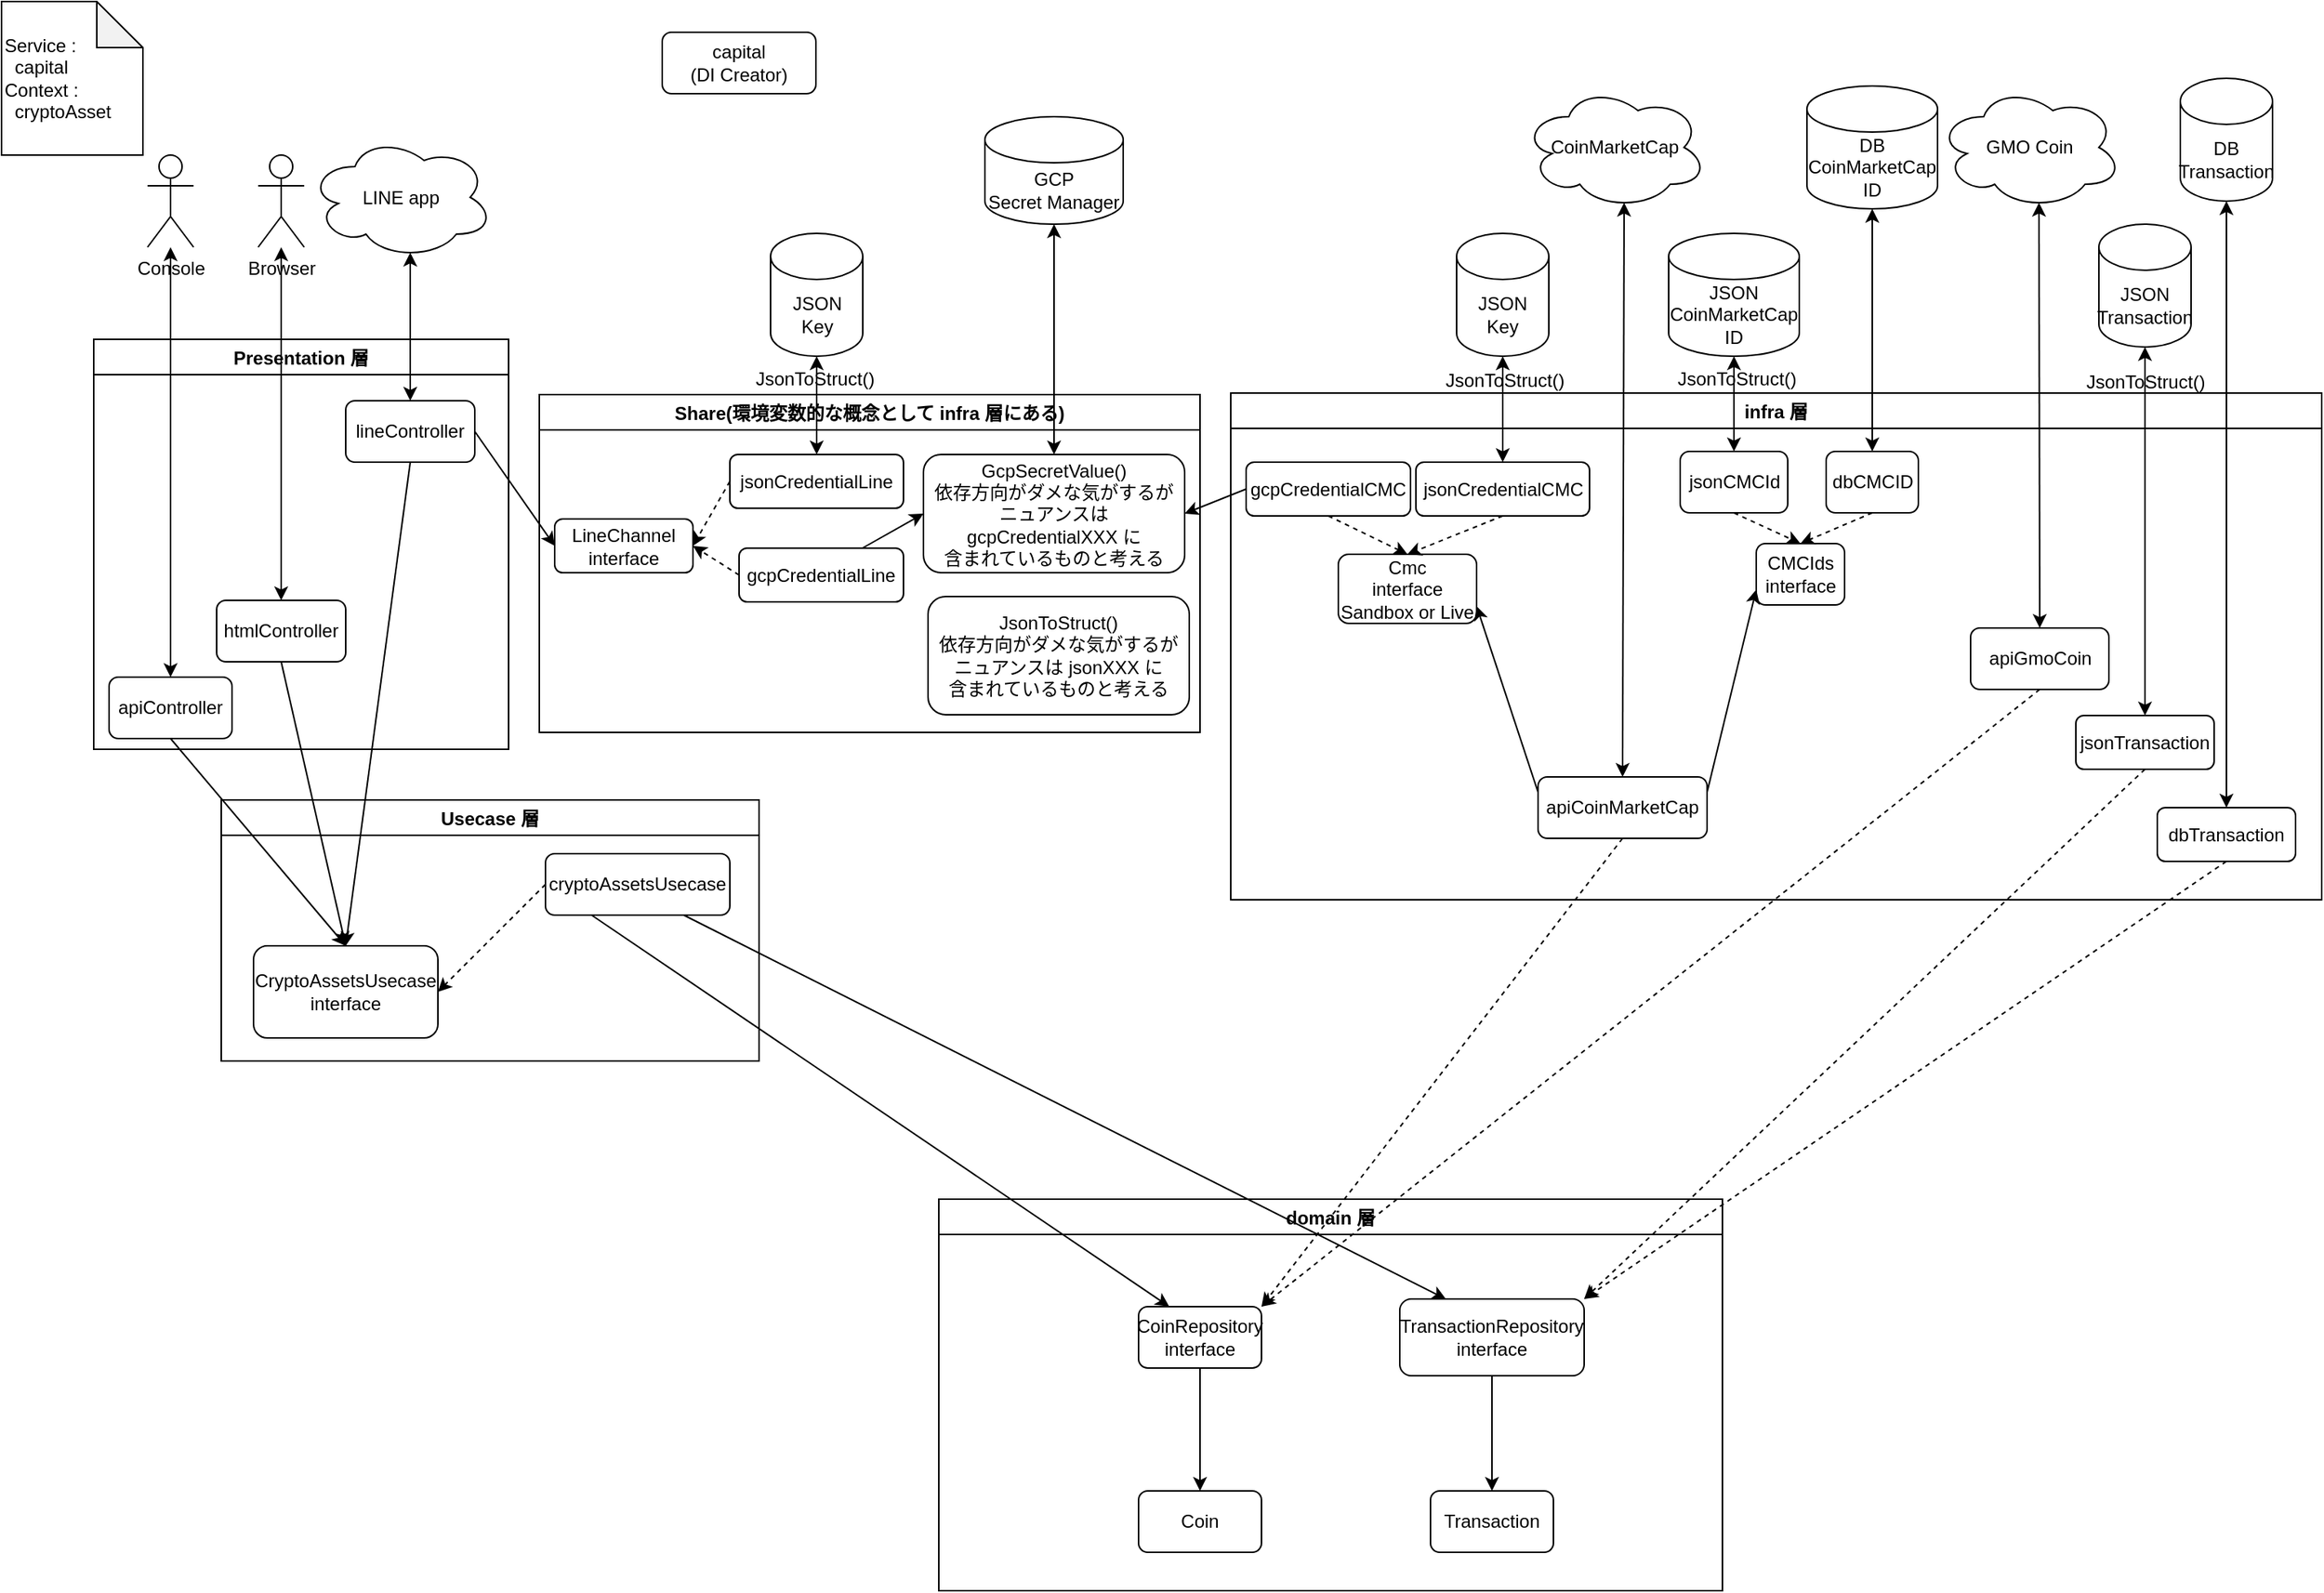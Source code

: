 <mxfile>
    <diagram name="20220327" id="tMYhvjtjLgaa8Ni3jN2-">
        <mxGraphModel dx="2156" dy="1084" grid="1" gridSize="10" guides="1" tooltips="1" connect="1" arrows="1" fold="1" page="1" pageScale="1" pageWidth="827" pageHeight="1169" math="0" shadow="0">
            <root>
                <mxCell id="UqzN7QoE_zpk5NfVHPHN-0"/>
                <mxCell id="UqzN7QoE_zpk5NfVHPHN-1" parent="UqzN7QoE_zpk5NfVHPHN-0"/>
                <mxCell id="UqzN7QoE_zpk5NfVHPHN-2" value="domain 層" style="swimlane;fillColor=none;" parent="UqzN7QoE_zpk5NfVHPHN-1" vertex="1">
                    <mxGeometry x="610" y="780" width="510" height="255" as="geometry">
                        <mxRectangle x="190" y="630" width="90" height="23" as="alternateBounds"/>
                    </mxGeometry>
                </mxCell>
                <mxCell id="UqzN7QoE_zpk5NfVHPHN-3" value="&lt;span&gt;Coin&lt;/span&gt;" style="rounded=1;whiteSpace=wrap;html=1;fillColor=none;" parent="UqzN7QoE_zpk5NfVHPHN-2" vertex="1">
                    <mxGeometry x="130" y="190" width="80" height="40" as="geometry"/>
                </mxCell>
                <mxCell id="UqzN7QoE_zpk5NfVHPHN-4" value="&lt;span&gt;Transaction&lt;/span&gt;" style="rounded=1;whiteSpace=wrap;html=1;fillColor=none;" parent="UqzN7QoE_zpk5NfVHPHN-2" vertex="1">
                    <mxGeometry x="320" y="190" width="80" height="40" as="geometry"/>
                </mxCell>
                <mxCell id="UqzN7QoE_zpk5NfVHPHN-5" value="&lt;span&gt;CoinRepository&lt;/span&gt;&lt;br&gt;interface" style="rounded=1;whiteSpace=wrap;html=1;fillColor=none;" parent="UqzN7QoE_zpk5NfVHPHN-2" vertex="1">
                    <mxGeometry x="130" y="70" width="80" height="40" as="geometry"/>
                </mxCell>
                <mxCell id="UqzN7QoE_zpk5NfVHPHN-6" value="" style="edgeStyle=none;html=1;entryX=0.5;entryY=0;entryDx=0;entryDy=0;exitX=0.5;exitY=1;exitDx=0;exitDy=0;" parent="UqzN7QoE_zpk5NfVHPHN-2" source="UqzN7QoE_zpk5NfVHPHN-5" target="UqzN7QoE_zpk5NfVHPHN-3" edge="1">
                    <mxGeometry relative="1" as="geometry">
                        <mxPoint x="247.727" y="95" as="sourcePoint"/>
                    </mxGeometry>
                </mxCell>
                <mxCell id="UqzN7QoE_zpk5NfVHPHN-7" style="edgeStyle=none;html=1;exitX=0.5;exitY=1;exitDx=0;exitDy=0;entryX=0.5;entryY=0;entryDx=0;entryDy=0;" parent="UqzN7QoE_zpk5NfVHPHN-2" source="UqzN7QoE_zpk5NfVHPHN-8" target="UqzN7QoE_zpk5NfVHPHN-4" edge="1">
                    <mxGeometry relative="1" as="geometry"/>
                </mxCell>
                <mxCell id="UqzN7QoE_zpk5NfVHPHN-8" value="&lt;span&gt;TransactionRepository&lt;/span&gt;&lt;br&gt;interface" style="rounded=1;whiteSpace=wrap;html=1;fillColor=none;" parent="UqzN7QoE_zpk5NfVHPHN-2" vertex="1">
                    <mxGeometry x="300" y="65" width="120" height="50" as="geometry"/>
                </mxCell>
                <mxCell id="UqzN7QoE_zpk5NfVHPHN-9" value="infra 層" style="swimlane;fillColor=none;" parent="UqzN7QoE_zpk5NfVHPHN-1" vertex="1">
                    <mxGeometry x="800" y="255" width="710" height="330" as="geometry">
                        <mxRectangle x="611" y="280" width="70" height="23" as="alternateBounds"/>
                    </mxGeometry>
                </mxCell>
                <mxCell id="UqzN7QoE_zpk5NfVHPHN-14" value="&lt;span&gt;jsonCredentialCMC&lt;br&gt;&lt;/span&gt;" style="rounded=1;whiteSpace=wrap;html=1;fillColor=none;" parent="UqzN7QoE_zpk5NfVHPHN-9" vertex="1">
                    <mxGeometry x="120.5" y="45" width="113" height="35" as="geometry"/>
                </mxCell>
                <mxCell id="UqzN7QoE_zpk5NfVHPHN-69" value="&lt;span&gt;Cmc&lt;br&gt;interface&lt;br&gt;Sandbox or Live&lt;br&gt;&lt;/span&gt;" style="rounded=1;whiteSpace=wrap;html=1;fillColor=none;" parent="UqzN7QoE_zpk5NfVHPHN-9" vertex="1">
                    <mxGeometry x="70" y="105" width="90" height="45" as="geometry"/>
                </mxCell>
                <mxCell id="UqzN7QoE_zpk5NfVHPHN-13" style="edgeStyle=none;html=1;exitX=0.5;exitY=1;exitDx=0;exitDy=0;entryX=0.5;entryY=0;entryDx=0;entryDy=0;dashed=1;" parent="UqzN7QoE_zpk5NfVHPHN-9" source="UqzN7QoE_zpk5NfVHPHN-14" target="UqzN7QoE_zpk5NfVHPHN-69" edge="1">
                    <mxGeometry relative="1" as="geometry"/>
                </mxCell>
                <mxCell id="UqzN7QoE_zpk5NfVHPHN-16" value="&lt;span&gt;gcpCredentialCMC&lt;br&gt;&lt;/span&gt;" style="rounded=1;whiteSpace=wrap;html=1;fillColor=none;" parent="UqzN7QoE_zpk5NfVHPHN-9" vertex="1">
                    <mxGeometry x="10" y="45" width="107" height="35" as="geometry"/>
                </mxCell>
                <mxCell id="UqzN7QoE_zpk5NfVHPHN-15" style="edgeStyle=none;html=1;exitX=0.5;exitY=1;exitDx=0;exitDy=0;entryX=0.5;entryY=0;entryDx=0;entryDy=0;dashed=1;" parent="UqzN7QoE_zpk5NfVHPHN-9" source="UqzN7QoE_zpk5NfVHPHN-16" target="UqzN7QoE_zpk5NfVHPHN-69" edge="1">
                    <mxGeometry relative="1" as="geometry"/>
                </mxCell>
                <mxCell id="UqzN7QoE_zpk5NfVHPHN-19" value="api&lt;span&gt;CoinMarketCap&lt;/span&gt;" style="rounded=1;whiteSpace=wrap;html=1;fillColor=none;" parent="UqzN7QoE_zpk5NfVHPHN-9" vertex="1">
                    <mxGeometry x="200" y="250" width="110" height="40" as="geometry"/>
                </mxCell>
                <mxCell id="UqzN7QoE_zpk5NfVHPHN-17" style="edgeStyle=none;html=1;exitX=0;exitY=0.25;exitDx=0;exitDy=0;entryX=1;entryY=0.75;entryDx=0;entryDy=0;" parent="UqzN7QoE_zpk5NfVHPHN-9" source="UqzN7QoE_zpk5NfVHPHN-19" target="UqzN7QoE_zpk5NfVHPHN-69" edge="1">
                    <mxGeometry relative="1" as="geometry">
                        <mxPoint x="474" y="90" as="sourcePoint"/>
                        <mxPoint x="230" y="217.5" as="targetPoint"/>
                    </mxGeometry>
                </mxCell>
                <mxCell id="UqzN7QoE_zpk5NfVHPHN-27" value="Presentation 層" style="swimlane;fillColor=none;" parent="UqzN7QoE_zpk5NfVHPHN-1" vertex="1">
                    <mxGeometry x="60" y="220" width="270" height="267" as="geometry">
                        <mxRectangle x="150" y="250" width="120" height="23" as="alternateBounds"/>
                    </mxGeometry>
                </mxCell>
                <mxCell id="UqzN7QoE_zpk5NfVHPHN-28" value="&lt;span&gt;apiController&lt;/span&gt;" style="rounded=1;whiteSpace=wrap;html=1;fillColor=none;" parent="UqzN7QoE_zpk5NfVHPHN-27" vertex="1">
                    <mxGeometry x="10" y="220" width="80" height="40" as="geometry"/>
                </mxCell>
                <mxCell id="UqzN7QoE_zpk5NfVHPHN-29" value="&lt;span&gt;lineController&lt;/span&gt;" style="rounded=1;whiteSpace=wrap;html=1;fillColor=none;" parent="UqzN7QoE_zpk5NfVHPHN-27" vertex="1">
                    <mxGeometry x="164" y="40" width="84" height="40" as="geometry"/>
                </mxCell>
                <mxCell id="UqzN7QoE_zpk5NfVHPHN-30" value="&lt;span&gt;htmlController&lt;/span&gt;" style="rounded=1;whiteSpace=wrap;html=1;fillColor=none;" parent="UqzN7QoE_zpk5NfVHPHN-27" vertex="1">
                    <mxGeometry x="80" y="170" width="84" height="40" as="geometry"/>
                </mxCell>
                <mxCell id="UqzN7QoE_zpk5NfVHPHN-31" style="edgeStyle=none;html=1;exitX=0.5;exitY=1;exitDx=0;exitDy=0;entryX=1;entryY=0;entryDx=0;entryDy=0;dashed=1;" parent="UqzN7QoE_zpk5NfVHPHN-1" source="UqzN7QoE_zpk5NfVHPHN-19" target="UqzN7QoE_zpk5NfVHPHN-5" edge="1">
                    <mxGeometry relative="1" as="geometry">
                        <mxPoint x="590" y="500" as="sourcePoint"/>
                    </mxGeometry>
                </mxCell>
                <mxCell id="UqzN7QoE_zpk5NfVHPHN-32" value="&lt;span&gt;capital&lt;br&gt;(DI Creator)&lt;br&gt;&lt;/span&gt;" style="rounded=1;whiteSpace=wrap;html=1;fillColor=none;" parent="UqzN7QoE_zpk5NfVHPHN-1" vertex="1">
                    <mxGeometry x="430" y="20" width="100" height="40" as="geometry"/>
                </mxCell>
                <mxCell id="UqzN7QoE_zpk5NfVHPHN-37" value="Usecase 層" style="swimlane;fillColor=none;" parent="UqzN7QoE_zpk5NfVHPHN-1" vertex="1">
                    <mxGeometry x="143" y="520" width="350" height="170" as="geometry">
                        <mxRectangle x="-40" y="-220" width="100" height="23" as="alternateBounds"/>
                    </mxGeometry>
                </mxCell>
                <mxCell id="UqzN7QoE_zpk5NfVHPHN-38" value="&lt;span&gt;CryptoAssetsUsecase&lt;/span&gt;&lt;br&gt;&lt;span&gt;interface&lt;br&gt;&lt;/span&gt;" style="rounded=1;whiteSpace=wrap;html=1;fillColor=none;" parent="UqzN7QoE_zpk5NfVHPHN-37" vertex="1">
                    <mxGeometry x="21" y="95" width="120" height="60" as="geometry"/>
                </mxCell>
                <mxCell id="UqzN7QoE_zpk5NfVHPHN-39" value="&lt;span&gt;cryptoAssetsUsecase&lt;/span&gt;" style="rounded=1;whiteSpace=wrap;html=1;fillColor=none;" parent="UqzN7QoE_zpk5NfVHPHN-37" vertex="1">
                    <mxGeometry x="211" y="35" width="120" height="40" as="geometry"/>
                </mxCell>
                <mxCell id="UqzN7QoE_zpk5NfVHPHN-40" style="edgeStyle=none;html=1;exitX=0;exitY=0.5;exitDx=0;exitDy=0;entryX=1;entryY=0.5;entryDx=0;entryDy=0;endArrow=classic;endFill=1;dashed=1;" parent="UqzN7QoE_zpk5NfVHPHN-37" source="UqzN7QoE_zpk5NfVHPHN-39" target="UqzN7QoE_zpk5NfVHPHN-38" edge="1">
                    <mxGeometry relative="1" as="geometry"/>
                </mxCell>
                <mxCell id="UqzN7QoE_zpk5NfVHPHN-41" style="edgeStyle=none;html=1;exitX=0.75;exitY=1;exitDx=0;exitDy=0;entryX=0.25;entryY=0;entryDx=0;entryDy=0;" parent="UqzN7QoE_zpk5NfVHPHN-1" source="UqzN7QoE_zpk5NfVHPHN-39" target="UqzN7QoE_zpk5NfVHPHN-8" edge="1">
                    <mxGeometry relative="1" as="geometry"/>
                </mxCell>
                <mxCell id="UqzN7QoE_zpk5NfVHPHN-42" style="edgeStyle=none;html=1;exitX=0.25;exitY=1;exitDx=0;exitDy=0;entryX=0.25;entryY=0;entryDx=0;entryDy=0;" parent="UqzN7QoE_zpk5NfVHPHN-1" source="UqzN7QoE_zpk5NfVHPHN-39" target="UqzN7QoE_zpk5NfVHPHN-5" edge="1">
                    <mxGeometry relative="1" as="geometry"/>
                </mxCell>
                <mxCell id="UqzN7QoE_zpk5NfVHPHN-45" style="edgeStyle=none;html=1;exitX=0.5;exitY=1;exitDx=0;exitDy=0;entryX=0.5;entryY=0;entryDx=0;entryDy=0;endArrow=classic;endFill=1;" parent="UqzN7QoE_zpk5NfVHPHN-1" source="UqzN7QoE_zpk5NfVHPHN-28" target="UqzN7QoE_zpk5NfVHPHN-38" edge="1">
                    <mxGeometry relative="1" as="geometry"/>
                </mxCell>
                <mxCell id="UqzN7QoE_zpk5NfVHPHN-49" style="edgeStyle=none;html=1;exitX=0.5;exitY=1;exitDx=0;exitDy=0;dashed=1;entryX=1;entryY=0;entryDx=0;entryDy=0;" parent="UqzN7QoE_zpk5NfVHPHN-1" source="UqzN7QoE_zpk5NfVHPHN-11" target="UqzN7QoE_zpk5NfVHPHN-8" edge="1">
                    <mxGeometry relative="1" as="geometry">
                        <mxPoint x="930" y="375" as="targetPoint"/>
                    </mxGeometry>
                </mxCell>
                <mxCell id="UqzN7QoE_zpk5NfVHPHN-50" style="edgeStyle=none;html=1;exitX=0.5;exitY=1;exitDx=0;exitDy=0;entryX=1;entryY=0;entryDx=0;entryDy=0;dashed=1;" parent="UqzN7QoE_zpk5NfVHPHN-1" source="UqzN7QoE_zpk5NfVHPHN-10" target="UqzN7QoE_zpk5NfVHPHN-8" edge="1">
                    <mxGeometry relative="1" as="geometry">
                        <mxPoint x="936.5" y="375" as="targetPoint"/>
                    </mxGeometry>
                </mxCell>
                <mxCell id="UqzN7QoE_zpk5NfVHPHN-51" style="edgeStyle=none;html=1;exitX=0.5;exitY=1;exitDx=0;exitDy=0;entryX=1;entryY=0;entryDx=0;entryDy=0;dashed=1;" parent="UqzN7QoE_zpk5NfVHPHN-1" source="UqzN7QoE_zpk5NfVHPHN-21" target="UqzN7QoE_zpk5NfVHPHN-5" edge="1">
                    <mxGeometry relative="1" as="geometry">
                        <mxPoint x="595" y="401" as="sourcePoint"/>
                        <mxPoint x="460" y="827" as="targetPoint"/>
                    </mxGeometry>
                </mxCell>
                <mxCell id="UqzN7QoE_zpk5NfVHPHN-52" style="edgeStyle=none;html=1;entryX=0.5;entryY=0;entryDx=0;entryDy=0;startArrow=classic;startFill=1;" parent="UqzN7QoE_zpk5NfVHPHN-1" source="UqzN7QoE_zpk5NfVHPHN-61" target="UqzN7QoE_zpk5NfVHPHN-30" edge="1">
                    <mxGeometry relative="1" as="geometry">
                        <mxPoint x="-5" y="316" as="sourcePoint"/>
                    </mxGeometry>
                </mxCell>
                <mxCell id="UqzN7QoE_zpk5NfVHPHN-53" style="edgeStyle=none;html=1;entryX=0.5;entryY=0;entryDx=0;entryDy=0;startArrow=classic;startFill=1;" parent="UqzN7QoE_zpk5NfVHPHN-1" source="UqzN7QoE_zpk5NfVHPHN-60" target="UqzN7QoE_zpk5NfVHPHN-28" edge="1">
                    <mxGeometry relative="1" as="geometry">
                        <mxPoint x="94" y="283" as="targetPoint"/>
                        <mxPoint x="110" y="169" as="sourcePoint"/>
                    </mxGeometry>
                </mxCell>
                <mxCell id="UqzN7QoE_zpk5NfVHPHN-54" style="edgeStyle=none;html=1;exitX=0.55;exitY=0.95;exitDx=0;exitDy=0;exitPerimeter=0;entryX=0.5;entryY=0;entryDx=0;entryDy=0;startArrow=classic;startFill=1;" parent="UqzN7QoE_zpk5NfVHPHN-1" source="UqzN7QoE_zpk5NfVHPHN-55" target="UqzN7QoE_zpk5NfVHPHN-29" edge="1">
                    <mxGeometry relative="1" as="geometry"/>
                </mxCell>
                <mxCell id="UqzN7QoE_zpk5NfVHPHN-55" value="LINE app" style="ellipse;shape=cloud;whiteSpace=wrap;html=1;fillColor=none;" parent="UqzN7QoE_zpk5NfVHPHN-1" vertex="1">
                    <mxGeometry x="200" y="87.5" width="120" height="80" as="geometry"/>
                </mxCell>
                <mxCell id="UqzN7QoE_zpk5NfVHPHN-56" style="edgeStyle=none;html=1;exitX=0.5;exitY=1;exitDx=0;exitDy=0;entryX=0.5;entryY=0;entryDx=0;entryDy=0;startArrow=none;startFill=0;" parent="UqzN7QoE_zpk5NfVHPHN-1" source="UqzN7QoE_zpk5NfVHPHN-30" target="UqzN7QoE_zpk5NfVHPHN-38" edge="1">
                    <mxGeometry relative="1" as="geometry"/>
                </mxCell>
                <mxCell id="UqzN7QoE_zpk5NfVHPHN-57" style="edgeStyle=none;html=1;exitX=0.5;exitY=1;exitDx=0;exitDy=0;startArrow=none;startFill=0;entryX=0.5;entryY=0;entryDx=0;entryDy=0;" parent="UqzN7QoE_zpk5NfVHPHN-1" source="UqzN7QoE_zpk5NfVHPHN-29" target="UqzN7QoE_zpk5NfVHPHN-38" edge="1">
                    <mxGeometry relative="1" as="geometry">
                        <mxPoint x="320" y="570" as="targetPoint"/>
                    </mxGeometry>
                </mxCell>
                <mxCell id="UqzN7QoE_zpk5NfVHPHN-60" value="Console" style="shape=umlActor;verticalLabelPosition=bottom;verticalAlign=top;html=1;outlineConnect=0;fillColor=none;" parent="UqzN7QoE_zpk5NfVHPHN-1" vertex="1">
                    <mxGeometry x="95" y="100" width="30" height="60" as="geometry"/>
                </mxCell>
                <mxCell id="UqzN7QoE_zpk5NfVHPHN-61" value="Browser" style="shape=umlActor;verticalLabelPosition=bottom;verticalAlign=top;html=1;outlineConnect=0;fillColor=none;" parent="UqzN7QoE_zpk5NfVHPHN-1" vertex="1">
                    <mxGeometry x="167" y="100" width="30" height="60" as="geometry"/>
                </mxCell>
                <mxCell id="UqzN7QoE_zpk5NfVHPHN-67" value="Service :&lt;br&gt;&amp;nbsp; capital&lt;br&gt;Context :&lt;br&gt;&amp;nbsp; cryptoAsset" style="shape=note;whiteSpace=wrap;html=1;backgroundOutline=1;darkOpacity=0.05;fillColor=none;align=left;" parent="UqzN7QoE_zpk5NfVHPHN-1" vertex="1">
                    <mxGeometry width="92" height="100" as="geometry"/>
                </mxCell>
                <mxCell id="UqzN7QoE_zpk5NfVHPHN-68" value="Share(環境変数的な概念として infra 層にある)" style="swimlane;startSize=23;" parent="UqzN7QoE_zpk5NfVHPHN-1" vertex="1">
                    <mxGeometry x="350" y="256" width="430" height="220" as="geometry">
                        <mxRectangle x="16" y="37" width="70" height="23" as="alternateBounds"/>
                    </mxGeometry>
                </mxCell>
                <mxCell id="UqzN7QoE_zpk5NfVHPHN-87" value="&lt;span&gt;GcpSecretValue()&lt;br&gt;依存方向がダメな気がするが&lt;br&gt;ニュアンスは gcpCredentialXXX に&lt;br&gt;含まれているものと考える&lt;br&gt;&lt;/span&gt;" style="rounded=1;whiteSpace=wrap;html=1;fillColor=none;" parent="UqzN7QoE_zpk5NfVHPHN-68" vertex="1">
                    <mxGeometry x="250" y="39" width="170" height="77" as="geometry"/>
                </mxCell>
                <mxCell id="UqzN7QoE_zpk5NfVHPHN-95" value="JsonToStruct()&lt;br&gt;&lt;span&gt;依存方向がダメな気がするが&lt;br&gt;ニュアンスは jsonXXX に&lt;br&gt;含まれているものと考える&lt;br&gt;&lt;/span&gt;" style="rounded=1;whiteSpace=wrap;html=1;fillColor=none;" parent="UqzN7QoE_zpk5NfVHPHN-68" vertex="1">
                    <mxGeometry x="253" y="131.5" width="170" height="77" as="geometry"/>
                </mxCell>
                <mxCell id="UqzN7QoE_zpk5NfVHPHN-70" value="&lt;span&gt;LineChannel&lt;br&gt;interface&lt;br&gt;&lt;/span&gt;" style="rounded=1;whiteSpace=wrap;html=1;fillColor=none;" parent="UqzN7QoE_zpk5NfVHPHN-68" vertex="1">
                    <mxGeometry x="10" y="81" width="90" height="35" as="geometry"/>
                </mxCell>
                <mxCell id="UqzN7QoE_zpk5NfVHPHN-79" style="edgeStyle=none;html=1;exitX=0;exitY=0.5;exitDx=0;exitDy=0;entryX=1;entryY=0.5;entryDx=0;entryDy=0;dashed=1;" parent="UqzN7QoE_zpk5NfVHPHN-68" source="UqzN7QoE_zpk5NfVHPHN-77" target="UqzN7QoE_zpk5NfVHPHN-70" edge="1">
                    <mxGeometry relative="1" as="geometry"/>
                </mxCell>
                <mxCell id="UqzN7QoE_zpk5NfVHPHN-77" value="&lt;span&gt;jsonCredentialLine&lt;br&gt;&lt;/span&gt;" style="rounded=1;whiteSpace=wrap;html=1;fillColor=none;" parent="UqzN7QoE_zpk5NfVHPHN-68" vertex="1">
                    <mxGeometry x="124" y="39" width="113" height="35" as="geometry"/>
                </mxCell>
                <mxCell id="UqzN7QoE_zpk5NfVHPHN-80" style="edgeStyle=none;html=1;exitX=0;exitY=0.5;exitDx=0;exitDy=0;entryX=1;entryY=0.5;entryDx=0;entryDy=0;dashed=1;" parent="UqzN7QoE_zpk5NfVHPHN-68" source="UqzN7QoE_zpk5NfVHPHN-78" target="UqzN7QoE_zpk5NfVHPHN-70" edge="1">
                    <mxGeometry relative="1" as="geometry"/>
                </mxCell>
                <mxCell id="UqzN7QoE_zpk5NfVHPHN-78" value="&lt;span&gt;gcpCredentialLine&lt;br&gt;&lt;/span&gt;" style="rounded=1;whiteSpace=wrap;html=1;fillColor=none;" parent="UqzN7QoE_zpk5NfVHPHN-68" vertex="1">
                    <mxGeometry x="130" y="100" width="107" height="35" as="geometry"/>
                </mxCell>
                <mxCell id="UqzN7QoE_zpk5NfVHPHN-89" style="edgeStyle=none;html=1;exitX=0.75;exitY=0;exitDx=0;exitDy=0;entryX=0;entryY=0.5;entryDx=0;entryDy=0;startArrow=none;startFill=0;" parent="UqzN7QoE_zpk5NfVHPHN-68" source="UqzN7QoE_zpk5NfVHPHN-78" target="UqzN7QoE_zpk5NfVHPHN-87" edge="1">
                    <mxGeometry relative="1" as="geometry">
                        <mxPoint x="71.5" y="81.5" as="targetPoint"/>
                    </mxGeometry>
                </mxCell>
                <mxCell id="UqzN7QoE_zpk5NfVHPHN-34" value="JSON&lt;br&gt;Key" style="shape=cylinder3;whiteSpace=wrap;html=1;boundedLbl=1;backgroundOutline=1;size=15;fillColor=none;" parent="UqzN7QoE_zpk5NfVHPHN-1" vertex="1">
                    <mxGeometry x="947" y="151" width="60" height="80" as="geometry"/>
                </mxCell>
                <mxCell id="UqzN7QoE_zpk5NfVHPHN-33" style="edgeStyle=none;html=1;exitX=0.5;exitY=1;exitDx=0;exitDy=0;exitPerimeter=0;entryX=0.5;entryY=0;entryDx=0;entryDy=0;startArrow=classic;startFill=1;" parent="UqzN7QoE_zpk5NfVHPHN-1" source="UqzN7QoE_zpk5NfVHPHN-34" target="UqzN7QoE_zpk5NfVHPHN-14" edge="1">
                    <mxGeometry relative="1" as="geometry"/>
                </mxCell>
                <mxCell id="UqzN7QoE_zpk5NfVHPHN-98" value="&lt;span style=&quot;font-size: 12px;&quot;&gt;JsonToStruct()&lt;/span&gt;" style="edgeLabel;html=1;align=center;verticalAlign=middle;resizable=0;points=[];labelBackgroundColor=none;" parent="UqzN7QoE_zpk5NfVHPHN-33" vertex="1" connectable="0">
                    <mxGeometry x="-0.379" y="1" relative="1" as="geometry">
                        <mxPoint y="-6" as="offset"/>
                    </mxGeometry>
                </mxCell>
                <mxCell id="UqzN7QoE_zpk5NfVHPHN-62" value="GCP&lt;br&gt;Secret Manager" style="shape=cylinder3;whiteSpace=wrap;html=1;boundedLbl=1;backgroundOutline=1;size=15;fillColor=none;" parent="UqzN7QoE_zpk5NfVHPHN-1" vertex="1">
                    <mxGeometry x="640" y="75" width="90" height="70" as="geometry"/>
                </mxCell>
                <mxCell id="UqzN7QoE_zpk5NfVHPHN-35" style="edgeStyle=none;html=1;exitX=0.5;exitY=1;exitDx=0;exitDy=0;exitPerimeter=0;entryX=0.5;entryY=0;entryDx=0;entryDy=0;startArrow=classic;startFill=1;" parent="UqzN7QoE_zpk5NfVHPHN-1" source="UqzN7QoE_zpk5NfVHPHN-62" target="UqzN7QoE_zpk5NfVHPHN-87" edge="1">
                    <mxGeometry relative="1" as="geometry">
                        <mxPoint x="681.5" y="90" as="sourcePoint"/>
                    </mxGeometry>
                </mxCell>
                <mxCell id="UqzN7QoE_zpk5NfVHPHN-10" value="&lt;span&gt;jsonTransaction&lt;br&gt;&lt;/span&gt;" style="rounded=1;whiteSpace=wrap;html=1;fillColor=none;" parent="UqzN7QoE_zpk5NfVHPHN-1" vertex="1">
                    <mxGeometry x="1350" y="465" width="90" height="35" as="geometry"/>
                </mxCell>
                <mxCell id="UqzN7QoE_zpk5NfVHPHN-11" value="&lt;span&gt;dbTransaction&lt;br&gt;&lt;/span&gt;" style="rounded=1;whiteSpace=wrap;html=1;fillColor=none;" parent="UqzN7QoE_zpk5NfVHPHN-1" vertex="1">
                    <mxGeometry x="1403" y="525" width="90" height="35" as="geometry"/>
                </mxCell>
                <mxCell id="UqzN7QoE_zpk5NfVHPHN-18" style="edgeStyle=none;html=1;exitX=1;exitY=0.25;exitDx=0;exitDy=0;entryX=0;entryY=0.75;entryDx=0;entryDy=0;startArrow=none;startFill=0;" parent="UqzN7QoE_zpk5NfVHPHN-1" source="UqzN7QoE_zpk5NfVHPHN-19" target="UqzN7QoE_zpk5NfVHPHN-22" edge="1">
                    <mxGeometry relative="1" as="geometry"/>
                </mxCell>
                <mxCell id="UqzN7QoE_zpk5NfVHPHN-21" value="apiGmoCoin" style="rounded=1;whiteSpace=wrap;html=1;fillColor=none;" parent="UqzN7QoE_zpk5NfVHPHN-1" vertex="1">
                    <mxGeometry x="1281.5" y="408" width="90" height="40" as="geometry"/>
                </mxCell>
                <mxCell id="UqzN7QoE_zpk5NfVHPHN-22" value="&lt;span&gt;CMCIds&lt;br&gt;interface&lt;br&gt;&lt;/span&gt;" style="rounded=1;whiteSpace=wrap;html=1;fillColor=none;" parent="UqzN7QoE_zpk5NfVHPHN-1" vertex="1">
                    <mxGeometry x="1142" y="353" width="57.5" height="40" as="geometry"/>
                </mxCell>
                <mxCell id="UqzN7QoE_zpk5NfVHPHN-23" value="&lt;span&gt;dbCMCID&lt;/span&gt;" style="rounded=1;whiteSpace=wrap;html=1;fillColor=none;" parent="UqzN7QoE_zpk5NfVHPHN-1" vertex="1">
                    <mxGeometry x="1187.5" y="293" width="60" height="40" as="geometry"/>
                </mxCell>
                <mxCell id="UqzN7QoE_zpk5NfVHPHN-24" style="edgeStyle=none;html=1;exitX=0.5;exitY=1;exitDx=0;exitDy=0;entryX=0.5;entryY=0;entryDx=0;entryDy=0;startArrow=none;startFill=0;dashed=1;" parent="UqzN7QoE_zpk5NfVHPHN-1" source="UqzN7QoE_zpk5NfVHPHN-25" target="UqzN7QoE_zpk5NfVHPHN-22" edge="1">
                    <mxGeometry relative="1" as="geometry"/>
                </mxCell>
                <mxCell id="UqzN7QoE_zpk5NfVHPHN-25" value="&lt;span&gt;jsonCMCId&lt;/span&gt;" style="rounded=1;whiteSpace=wrap;html=1;fillColor=none;" parent="UqzN7QoE_zpk5NfVHPHN-1" vertex="1">
                    <mxGeometry x="1092.5" y="293" width="70" height="40" as="geometry"/>
                </mxCell>
                <mxCell id="UqzN7QoE_zpk5NfVHPHN-26" style="edgeStyle=none;html=1;exitX=0.5;exitY=1;exitDx=0;exitDy=0;dashed=1;startArrow=none;startFill=0;entryX=0.5;entryY=0;entryDx=0;entryDy=0;" parent="UqzN7QoE_zpk5NfVHPHN-1" source="UqzN7QoE_zpk5NfVHPHN-23" target="UqzN7QoE_zpk5NfVHPHN-22" edge="1">
                    <mxGeometry relative="1" as="geometry">
                        <mxPoint x="1155" y="373" as="targetPoint"/>
                    </mxGeometry>
                </mxCell>
                <mxCell id="UqzN7QoE_zpk5NfVHPHN-36" style="edgeStyle=none;html=1;exitX=0.55;exitY=0.95;exitDx=0;exitDy=0;exitPerimeter=0;entryX=0.5;entryY=0;entryDx=0;entryDy=0;startArrow=classic;startFill=1;" parent="UqzN7QoE_zpk5NfVHPHN-1" source="UqzN7QoE_zpk5NfVHPHN-58" target="UqzN7QoE_zpk5NfVHPHN-19" edge="1">
                    <mxGeometry relative="1" as="geometry">
                        <mxPoint x="1055" y="107" as="sourcePoint"/>
                    </mxGeometry>
                </mxCell>
                <mxCell id="UqzN7QoE_zpk5NfVHPHN-43" style="edgeStyle=none;html=1;exitX=0.5;exitY=1;exitDx=0;exitDy=0;exitPerimeter=0;entryX=0.5;entryY=0;entryDx=0;entryDy=0;startArrow=classic;startFill=1;" parent="UqzN7QoE_zpk5NfVHPHN-1" source="UqzN7QoE_zpk5NfVHPHN-44" target="UqzN7QoE_zpk5NfVHPHN-10" edge="1">
                    <mxGeometry relative="1" as="geometry"/>
                </mxCell>
                <mxCell id="UqzN7QoE_zpk5NfVHPHN-101" value="&lt;span style=&quot;font-size: 12px;&quot;&gt;JsonToStruct()&lt;/span&gt;" style="edgeLabel;html=1;align=center;verticalAlign=middle;resizable=0;points=[];labelBackgroundColor=none;" parent="UqzN7QoE_zpk5NfVHPHN-43" vertex="1" connectable="0">
                    <mxGeometry x="-0.846" relative="1" as="geometry">
                        <mxPoint y="4" as="offset"/>
                    </mxGeometry>
                </mxCell>
                <mxCell id="UqzN7QoE_zpk5NfVHPHN-44" value="JSON&lt;br&gt;Transaction" style="shape=cylinder3;whiteSpace=wrap;html=1;boundedLbl=1;backgroundOutline=1;size=15;fillColor=none;" parent="UqzN7QoE_zpk5NfVHPHN-1" vertex="1">
                    <mxGeometry x="1365" y="145" width="60" height="80" as="geometry"/>
                </mxCell>
                <mxCell id="UqzN7QoE_zpk5NfVHPHN-46" style="edgeStyle=none;html=1;exitX=0.5;exitY=1;exitDx=0;exitDy=0;exitPerimeter=0;entryX=0.5;entryY=0;entryDx=0;entryDy=0;startArrow=classic;startFill=1;" parent="UqzN7QoE_zpk5NfVHPHN-1" source="UqzN7QoE_zpk5NfVHPHN-47" target="UqzN7QoE_zpk5NfVHPHN-11" edge="1">
                    <mxGeometry relative="1" as="geometry"/>
                </mxCell>
                <mxCell id="UqzN7QoE_zpk5NfVHPHN-47" value="DB&lt;br&gt;Transaction" style="shape=cylinder3;whiteSpace=wrap;html=1;boundedLbl=1;backgroundOutline=1;size=15;fillColor=none;" parent="UqzN7QoE_zpk5NfVHPHN-1" vertex="1">
                    <mxGeometry x="1418" y="50" width="60" height="80" as="geometry"/>
                </mxCell>
                <mxCell id="UqzN7QoE_zpk5NfVHPHN-48" style="edgeStyle=none;html=1;exitX=0.55;exitY=0.95;exitDx=0;exitDy=0;exitPerimeter=0;entryX=0.5;entryY=0;entryDx=0;entryDy=0;startArrow=classic;startFill=1;" parent="UqzN7QoE_zpk5NfVHPHN-1" source="UqzN7QoE_zpk5NfVHPHN-59" target="UqzN7QoE_zpk5NfVHPHN-21" edge="1">
                    <mxGeometry relative="1" as="geometry">
                        <mxPoint x="1256" y="131" as="sourcePoint"/>
                        <mxPoint x="1255" y="365" as="targetPoint"/>
                    </mxGeometry>
                </mxCell>
                <mxCell id="UqzN7QoE_zpk5NfVHPHN-58" value="CoinMarketCap" style="ellipse;shape=cloud;whiteSpace=wrap;html=1;fillColor=none;" parent="UqzN7QoE_zpk5NfVHPHN-1" vertex="1">
                    <mxGeometry x="990" y="55" width="120" height="80" as="geometry"/>
                </mxCell>
                <mxCell id="UqzN7QoE_zpk5NfVHPHN-59" value="GMO Coin" style="ellipse;shape=cloud;whiteSpace=wrap;html=1;fillColor=none;" parent="UqzN7QoE_zpk5NfVHPHN-1" vertex="1">
                    <mxGeometry x="1260" y="55" width="120" height="80" as="geometry"/>
                </mxCell>
                <mxCell id="UqzN7QoE_zpk5NfVHPHN-63" style="edgeStyle=none;html=1;exitX=0.5;exitY=1;exitDx=0;exitDy=0;exitPerimeter=0;entryX=0.5;entryY=0;entryDx=0;entryDy=0;startArrow=classic;startFill=1;" parent="UqzN7QoE_zpk5NfVHPHN-1" source="UqzN7QoE_zpk5NfVHPHN-64" target="UqzN7QoE_zpk5NfVHPHN-25" edge="1">
                    <mxGeometry relative="1" as="geometry">
                        <mxPoint x="1167.5" y="231" as="sourcePoint"/>
                        <mxPoint x="1167.5" y="293" as="targetPoint"/>
                    </mxGeometry>
                </mxCell>
                <mxCell id="UqzN7QoE_zpk5NfVHPHN-99" value="&lt;span style=&quot;font-size: 12px;&quot;&gt;JsonToStruct()&lt;/span&gt;" style="edgeLabel;html=1;align=center;verticalAlign=middle;resizable=0;points=[];labelBackgroundColor=none;" parent="UqzN7QoE_zpk5NfVHPHN-63" vertex="1" connectable="0">
                    <mxGeometry x="-0.556" y="1" relative="1" as="geometry">
                        <mxPoint y="1" as="offset"/>
                    </mxGeometry>
                </mxCell>
                <mxCell id="UqzN7QoE_zpk5NfVHPHN-64" value="JSON&lt;br&gt;CoinMarketCap&lt;br&gt;ID" style="shape=cylinder3;whiteSpace=wrap;html=1;boundedLbl=1;backgroundOutline=1;size=15;fillColor=none;" parent="UqzN7QoE_zpk5NfVHPHN-1" vertex="1">
                    <mxGeometry x="1085" y="151" width="85" height="80" as="geometry"/>
                </mxCell>
                <mxCell id="UqzN7QoE_zpk5NfVHPHN-65" style="edgeStyle=none;html=1;exitX=0.5;exitY=1;exitDx=0;exitDy=0;exitPerimeter=0;entryX=0.5;entryY=0;entryDx=0;entryDy=0;startArrow=classic;startFill=1;" parent="UqzN7QoE_zpk5NfVHPHN-1" source="UqzN7QoE_zpk5NfVHPHN-66" target="UqzN7QoE_zpk5NfVHPHN-23" edge="1">
                    <mxGeometry relative="1" as="geometry"/>
                </mxCell>
                <mxCell id="UqzN7QoE_zpk5NfVHPHN-66" value="DB&lt;br&gt;CoinMarketCap&lt;br&gt;ID" style="shape=cylinder3;whiteSpace=wrap;html=1;boundedLbl=1;backgroundOutline=1;size=15;fillColor=none;" parent="UqzN7QoE_zpk5NfVHPHN-1" vertex="1">
                    <mxGeometry x="1175" y="55" width="85" height="80" as="geometry"/>
                </mxCell>
                <mxCell id="UqzN7QoE_zpk5NfVHPHN-88" style="edgeStyle=none;html=1;exitX=0;exitY=0.5;exitDx=0;exitDy=0;entryX=1;entryY=0.5;entryDx=0;entryDy=0;startArrow=none;startFill=0;" parent="UqzN7QoE_zpk5NfVHPHN-1" source="UqzN7QoE_zpk5NfVHPHN-16" target="UqzN7QoE_zpk5NfVHPHN-87" edge="1">
                    <mxGeometry relative="1" as="geometry">
                        <mxPoint x="807" y="317.5" as="sourcePoint"/>
                    </mxGeometry>
                </mxCell>
                <mxCell id="UqzN7QoE_zpk5NfVHPHN-84" style="edgeStyle=none;html=1;exitX=1;exitY=0.5;exitDx=0;exitDy=0;entryX=0;entryY=0.5;entryDx=0;entryDy=0;startArrow=none;startFill=0;" parent="UqzN7QoE_zpk5NfVHPHN-1" source="UqzN7QoE_zpk5NfVHPHN-29" target="UqzN7QoE_zpk5NfVHPHN-70" edge="1">
                    <mxGeometry relative="1" as="geometry">
                        <mxPoint x="316" y="372" as="targetPoint"/>
                        <mxPoint x="308" y="317.0" as="sourcePoint"/>
                    </mxGeometry>
                </mxCell>
                <mxCell id="UqzN7QoE_zpk5NfVHPHN-97" value="JSON&lt;br&gt;Key" style="shape=cylinder3;whiteSpace=wrap;html=1;boundedLbl=1;backgroundOutline=1;size=15;fillColor=none;" parent="UqzN7QoE_zpk5NfVHPHN-1" vertex="1">
                    <mxGeometry x="500.5" y="151" width="60" height="80" as="geometry"/>
                </mxCell>
                <mxCell id="UqzN7QoE_zpk5NfVHPHN-83" style="edgeStyle=none;html=1;exitX=0.5;exitY=1;exitDx=0;exitDy=0;exitPerimeter=0;entryX=0.5;entryY=0;entryDx=0;entryDy=0;startArrow=classic;startFill=1;" parent="UqzN7QoE_zpk5NfVHPHN-1" source="UqzN7QoE_zpk5NfVHPHN-97" target="UqzN7QoE_zpk5NfVHPHN-77" edge="1">
                    <mxGeometry relative="1" as="geometry">
                        <mxPoint x="530.5" y="236" as="sourcePoint"/>
                    </mxGeometry>
                </mxCell>
                <mxCell id="UqzN7QoE_zpk5NfVHPHN-105" value="&lt;span style=&quot;font-size: 12px;&quot;&gt;JsonToStruct()&lt;/span&gt;" style="edgeLabel;html=1;align=center;verticalAlign=middle;resizable=0;points=[];labelBackgroundColor=none;" parent="UqzN7QoE_zpk5NfVHPHN-83" vertex="1" connectable="0">
                    <mxGeometry x="-0.345" y="-2" relative="1" as="geometry">
                        <mxPoint y="-6" as="offset"/>
                    </mxGeometry>
                </mxCell>
            </root>
        </mxGraphModel>
    </diagram>
    <diagram id="I3g_RmzQcBjS6MIaEn7L" name="一部を異なる角度から見る">
        <mxGraphModel dx="2156" dy="1084" grid="1" gridSize="10" guides="1" tooltips="1" connect="1" arrows="1" fold="1" page="1" pageScale="1" pageWidth="827" pageHeight="1169" math="0" shadow="0">
            <root>
                <mxCell id="UqzN7QoE_zpk5NfVHPHN-0"/>
                <mxCell id="UqzN7QoE_zpk5NfVHPHN-1" parent="UqzN7QoE_zpk5NfVHPHN-0"/>
                <mxCell id="UqzN7QoE_zpk5NfVHPHN-9" value="infra 層" style="swimlane;fillColor=none;" parent="UqzN7QoE_zpk5NfVHPHN-1" vertex="1">
                    <mxGeometry x="527" y="121.5" width="254" height="270" as="geometry">
                        <mxRectangle x="611" y="280" width="70" height="23" as="alternateBounds"/>
                    </mxGeometry>
                </mxCell>
                <mxCell id="UqzN7QoE_zpk5NfVHPHN-69" value="&lt;span&gt;Cmc&lt;br&gt;interface&lt;br&gt;Sandbox or Live&lt;br&gt;&lt;/span&gt;" style="rounded=1;whiteSpace=wrap;html=1;fillColor=none;" parent="UqzN7QoE_zpk5NfVHPHN-9" vertex="1">
                    <mxGeometry x="18.5" y="112.5" width="90" height="45" as="geometry"/>
                </mxCell>
                <mxCell id="UqzN7QoE_zpk5NfVHPHN-16" value="&lt;span&gt;gcpCredentialCMC&lt;br&gt;&lt;/span&gt;" style="rounded=1;whiteSpace=wrap;html=1;fillColor=none;" parent="UqzN7QoE_zpk5NfVHPHN-9" vertex="1">
                    <mxGeometry x="10" y="44" width="107" height="35" as="geometry"/>
                </mxCell>
                <mxCell id="UqzN7QoE_zpk5NfVHPHN-15" style="edgeStyle=none;html=1;exitX=0.5;exitY=1;exitDx=0;exitDy=0;entryX=0.5;entryY=0;entryDx=0;entryDy=0;dashed=1;" parent="UqzN7QoE_zpk5NfVHPHN-9" source="UqzN7QoE_zpk5NfVHPHN-16" target="UqzN7QoE_zpk5NfVHPHN-69" edge="1">
                    <mxGeometry relative="1" as="geometry"/>
                </mxCell>
                <mxCell id="3" value="&lt;span&gt;apiCoinMarketCap&lt;br&gt;&lt;/span&gt;" style="rounded=1;whiteSpace=wrap;html=1;fillColor=none;" parent="UqzN7QoE_zpk5NfVHPHN-9" vertex="1">
                    <mxGeometry x="138.5" y="112.5" width="110" height="45" as="geometry"/>
                </mxCell>
                <mxCell id="4" style="edgeStyle=none;html=1;exitX=0;exitY=0.5;exitDx=0;exitDy=0;entryX=1;entryY=0.5;entryDx=0;entryDy=0;" parent="UqzN7QoE_zpk5NfVHPHN-9" source="3" target="UqzN7QoE_zpk5NfVHPHN-69" edge="1">
                    <mxGeometry relative="1" as="geometry"/>
                </mxCell>
                <mxCell id="UqzN7QoE_zpk5NfVHPHN-14" value="&lt;span&gt;jsonCredentialCMC&lt;br&gt;&lt;/span&gt;" style="rounded=1;whiteSpace=wrap;html=1;fillColor=none;" parent="UqzN7QoE_zpk5NfVHPHN-9" vertex="1">
                    <mxGeometry x="7" y="189.5" width="113" height="35" as="geometry"/>
                </mxCell>
                <mxCell id="UqzN7QoE_zpk5NfVHPHN-13" style="edgeStyle=none;html=1;exitX=0.5;exitY=0;exitDx=0;exitDy=0;dashed=1;entryX=0.5;entryY=1;entryDx=0;entryDy=0;" parent="UqzN7QoE_zpk5NfVHPHN-9" source="UqzN7QoE_zpk5NfVHPHN-14" target="UqzN7QoE_zpk5NfVHPHN-69" edge="1">
                    <mxGeometry relative="1" as="geometry">
                        <mxPoint x="83" y="164" as="targetPoint"/>
                    </mxGeometry>
                </mxCell>
                <mxCell id="UqzN7QoE_zpk5NfVHPHN-27" value="Presentation 層" style="swimlane;fillColor=none;" parent="UqzN7QoE_zpk5NfVHPHN-1" vertex="1">
                    <mxGeometry x="20" y="164.5" width="150" height="140" as="geometry">
                        <mxRectangle x="150" y="250" width="120" height="23" as="alternateBounds"/>
                    </mxGeometry>
                </mxCell>
                <mxCell id="UqzN7QoE_zpk5NfVHPHN-29" value="&lt;span&gt;lineController&lt;/span&gt;" style="rounded=1;whiteSpace=wrap;html=1;fillColor=none;" parent="UqzN7QoE_zpk5NfVHPHN-27" vertex="1">
                    <mxGeometry x="32" y="66" width="84" height="40" as="geometry"/>
                </mxCell>
                <mxCell id="UqzN7QoE_zpk5NfVHPHN-67" value="Service :&lt;br&gt;&amp;nbsp; capital&lt;br&gt;Context :&lt;br&gt;&amp;nbsp; cryptoAsset" style="shape=note;whiteSpace=wrap;html=1;backgroundOutline=1;darkOpacity=0.05;fillColor=none;align=left;" parent="UqzN7QoE_zpk5NfVHPHN-1" vertex="1">
                    <mxGeometry width="92" height="100" as="geometry"/>
                </mxCell>
                <mxCell id="UqzN7QoE_zpk5NfVHPHN-68" value="Share(環境変数的な概念として infra 層にある)" style="swimlane;startSize=23;" parent="UqzN7QoE_zpk5NfVHPHN-1" vertex="1">
                    <mxGeometry x="190" y="100" width="320" height="280" as="geometry">
                        <mxRectangle x="16" y="37" width="70" height="23" as="alternateBounds"/>
                    </mxGeometry>
                </mxCell>
                <mxCell id="UqzN7QoE_zpk5NfVHPHN-70" value="&lt;span&gt;LineChannel&lt;br&gt;interface&lt;br&gt;&lt;/span&gt;" style="rounded=1;whiteSpace=wrap;html=1;fillColor=none;" parent="UqzN7QoE_zpk5NfVHPHN-68" vertex="1">
                    <mxGeometry x="17.5" y="133" width="90" height="35" as="geometry"/>
                </mxCell>
                <mxCell id="UqzN7QoE_zpk5NfVHPHN-79" style="edgeStyle=none;html=1;exitX=0.5;exitY=0;exitDx=0;exitDy=0;entryX=0.5;entryY=1;entryDx=0;entryDy=0;dashed=1;" parent="UqzN7QoE_zpk5NfVHPHN-68" source="UqzN7QoE_zpk5NfVHPHN-77" target="UqzN7QoE_zpk5NfVHPHN-70" edge="1">
                    <mxGeometry relative="1" as="geometry"/>
                </mxCell>
                <mxCell id="UqzN7QoE_zpk5NfVHPHN-77" value="&lt;span&gt;jsonCredentialLine&lt;br&gt;&lt;/span&gt;" style="rounded=1;whiteSpace=wrap;html=1;fillColor=none;" parent="UqzN7QoE_zpk5NfVHPHN-68" vertex="1">
                    <mxGeometry x="6" y="210.5" width="113" height="35" as="geometry"/>
                </mxCell>
                <mxCell id="UqzN7QoE_zpk5NfVHPHN-80" style="edgeStyle=none;html=1;exitX=0.5;exitY=1;exitDx=0;exitDy=0;entryX=0.5;entryY=0;entryDx=0;entryDy=0;dashed=1;" parent="UqzN7QoE_zpk5NfVHPHN-68" source="UqzN7QoE_zpk5NfVHPHN-78" target="UqzN7QoE_zpk5NfVHPHN-70" edge="1">
                    <mxGeometry relative="1" as="geometry"/>
                </mxCell>
                <mxCell id="UqzN7QoE_zpk5NfVHPHN-78" value="&lt;span&gt;gcpCredentialLine&lt;br&gt;&lt;/span&gt;" style="rounded=1;whiteSpace=wrap;html=1;fillColor=none;" parent="UqzN7QoE_zpk5NfVHPHN-68" vertex="1">
                    <mxGeometry x="9" y="65" width="107" height="35" as="geometry"/>
                </mxCell>
                <mxCell id="UqzN7QoE_zpk5NfVHPHN-95" value="JsonToStruct()&lt;br&gt;&lt;span&gt;依存方向がダメな気がするが&lt;br&gt;ニュアンスは jsonXXX に&lt;br&gt;含まれているものと考える&lt;br&gt;&lt;/span&gt;" style="rounded=1;whiteSpace=wrap;html=1;fillColor=none;" parent="UqzN7QoE_zpk5NfVHPHN-68" vertex="1">
                    <mxGeometry x="135.5" y="189.5" width="170" height="77" as="geometry"/>
                </mxCell>
                <mxCell id="2" style="edgeStyle=none;html=1;exitX=1;exitY=0.5;exitDx=0;exitDy=0;entryX=0;entryY=0.5;entryDx=0;entryDy=0;" parent="UqzN7QoE_zpk5NfVHPHN-68" source="UqzN7QoE_zpk5NfVHPHN-77" target="UqzN7QoE_zpk5NfVHPHN-95" edge="1">
                    <mxGeometry relative="1" as="geometry">
                        <mxPoint x="107.5" y="221.5" as="sourcePoint"/>
                    </mxGeometry>
                </mxCell>
                <mxCell id="UqzN7QoE_zpk5NfVHPHN-62" value="GCP&lt;br&gt;Secret Manager" style="shape=cylinder3;whiteSpace=wrap;html=1;boundedLbl=1;backgroundOutline=1;size=15;fillColor=none;" parent="UqzN7QoE_zpk5NfVHPHN-1" vertex="1">
                    <mxGeometry x="365.5" y="17" width="90" height="70" as="geometry"/>
                </mxCell>
                <mxCell id="UqzN7QoE_zpk5NfVHPHN-35" style="edgeStyle=none;html=1;exitX=0.5;exitY=1;exitDx=0;exitDy=0;exitPerimeter=0;entryX=0.5;entryY=0;entryDx=0;entryDy=0;startArrow=classic;startFill=1;" parent="UqzN7QoE_zpk5NfVHPHN-1" source="UqzN7QoE_zpk5NfVHPHN-62" target="UqzN7QoE_zpk5NfVHPHN-87" edge="1">
                    <mxGeometry relative="1" as="geometry">
                        <mxPoint x="407" y="19.5" as="sourcePoint"/>
                    </mxGeometry>
                </mxCell>
                <mxCell id="UqzN7QoE_zpk5NfVHPHN-88" style="edgeStyle=none;html=1;exitX=0;exitY=0.5;exitDx=0;exitDy=0;entryX=1;entryY=0.5;entryDx=0;entryDy=0;startArrow=none;startFill=0;" parent="UqzN7QoE_zpk5NfVHPHN-1" source="UqzN7QoE_zpk5NfVHPHN-16" target="UqzN7QoE_zpk5NfVHPHN-87" edge="1">
                    <mxGeometry relative="1" as="geometry">
                        <mxPoint x="551.5" y="202" as="sourcePoint"/>
                        <mxPoint x="674.5" y="183" as="targetPoint"/>
                    </mxGeometry>
                </mxCell>
                <mxCell id="UqzN7QoE_zpk5NfVHPHN-84" style="edgeStyle=none;html=1;exitX=1;exitY=0.5;exitDx=0;exitDy=0;entryX=0;entryY=0.5;entryDx=0;entryDy=0;startArrow=none;startFill=0;" parent="UqzN7QoE_zpk5NfVHPHN-1" source="UqzN7QoE_zpk5NfVHPHN-29" target="UqzN7QoE_zpk5NfVHPHN-70" edge="1">
                    <mxGeometry relative="1" as="geometry">
                        <mxPoint x="223" y="366.5" as="targetPoint"/>
                        <mxPoint x="215" y="311.5" as="sourcePoint"/>
                    </mxGeometry>
                </mxCell>
                <mxCell id="UqzN7QoE_zpk5NfVHPHN-97" value="JSON&lt;br&gt;Key" style="shape=cylinder3;whiteSpace=wrap;html=1;boundedLbl=1;backgroundOutline=1;size=15;fillColor=none;" parent="UqzN7QoE_zpk5NfVHPHN-1" vertex="1">
                    <mxGeometry x="380.5" y="400" width="60" height="80" as="geometry"/>
                </mxCell>
                <mxCell id="UqzN7QoE_zpk5NfVHPHN-83" style="edgeStyle=none;html=1;entryX=0.5;entryY=1;entryDx=0;entryDy=0;startArrow=classic;startFill=1;exitX=0.5;exitY=0;exitDx=0;exitDy=0;exitPerimeter=0;" parent="UqzN7QoE_zpk5NfVHPHN-1" source="UqzN7QoE_zpk5NfVHPHN-97" target="UqzN7QoE_zpk5NfVHPHN-95" edge="1">
                    <mxGeometry relative="1" as="geometry">
                        <mxPoint x="434" y="450" as="sourcePoint"/>
                    </mxGeometry>
                </mxCell>
                <mxCell id="1" style="edgeStyle=none;html=1;exitX=0;exitY=0.5;exitDx=0;exitDy=0;entryX=1;entryY=0.5;entryDx=0;entryDy=0;" parent="UqzN7QoE_zpk5NfVHPHN-1" source="UqzN7QoE_zpk5NfVHPHN-14" target="UqzN7QoE_zpk5NfVHPHN-95" edge="1">
                    <mxGeometry relative="1" as="geometry">
                        <mxPoint x="557" y="361.5" as="sourcePoint"/>
                        <mxPoint x="521.5" y="325" as="targetPoint"/>
                    </mxGeometry>
                </mxCell>
                <mxCell id="UqzN7QoE_zpk5NfVHPHN-87" value="&lt;span&gt;GcpSecretValue()&lt;br&gt;依存方向がダメな気がするが&lt;br&gt;ニュアンスは gcpCredentialXXX に&lt;br&gt;含まれているものと考える&lt;br&gt;&lt;/span&gt;" style="rounded=1;whiteSpace=wrap;html=1;fillColor=none;" parent="UqzN7QoE_zpk5NfVHPHN-1" vertex="1">
                    <mxGeometry x="325.5" y="144.5" width="170" height="77" as="geometry"/>
                </mxCell>
                <mxCell id="UqzN7QoE_zpk5NfVHPHN-89" style="edgeStyle=none;html=1;exitX=1;exitY=0.5;exitDx=0;exitDy=0;entryX=0;entryY=0.5;entryDx=0;entryDy=0;startArrow=none;startFill=0;" parent="UqzN7QoE_zpk5NfVHPHN-1" source="UqzN7QoE_zpk5NfVHPHN-78" target="UqzN7QoE_zpk5NfVHPHN-87" edge="1">
                    <mxGeometry relative="1" as="geometry">
                        <mxPoint x="278.5" y="282" as="targetPoint"/>
                    </mxGeometry>
                </mxCell>
            </root>
        </mxGraphModel>
    </diagram>
    <diagram id="rU52HTwYEXRL7w_4NgQ1" name="20220324">
        <mxGraphModel dx="2156" dy="1084" grid="1" gridSize="10" guides="1" tooltips="1" connect="1" arrows="1" fold="1" page="1" pageScale="1" pageWidth="827" pageHeight="1169" math="0" shadow="0">
            <root>
                <mxCell id="0"/>
                <mxCell id="1" parent="0"/>
                <mxCell id="2" value="domain 層" style="swimlane;fillColor=none;" parent="1" vertex="1">
                    <mxGeometry x="480" y="810" width="510" height="255" as="geometry">
                        <mxRectangle x="190" y="630" width="90" height="23" as="alternateBounds"/>
                    </mxGeometry>
                </mxCell>
                <mxCell id="3" value="&lt;span&gt;Coin&lt;/span&gt;" style="rounded=1;whiteSpace=wrap;html=1;fillColor=none;" parent="2" vertex="1">
                    <mxGeometry x="130" y="190" width="80" height="40" as="geometry"/>
                </mxCell>
                <mxCell id="4" value="&lt;span&gt;Transaction&lt;/span&gt;" style="rounded=1;whiteSpace=wrap;html=1;fillColor=none;" parent="2" vertex="1">
                    <mxGeometry x="320" y="190" width="80" height="40" as="geometry"/>
                </mxCell>
                <mxCell id="5" value="&lt;span&gt;CoinRepository&lt;/span&gt;&lt;br&gt;interface" style="rounded=1;whiteSpace=wrap;html=1;fillColor=none;" parent="2" vertex="1">
                    <mxGeometry x="130" y="70" width="80" height="40" as="geometry"/>
                </mxCell>
                <mxCell id="6" value="" style="edgeStyle=none;html=1;entryX=0.5;entryY=0;entryDx=0;entryDy=0;exitX=0.5;exitY=1;exitDx=0;exitDy=0;" parent="2" source="5" target="3" edge="1">
                    <mxGeometry relative="1" as="geometry">
                        <mxPoint x="247.727" y="95" as="sourcePoint"/>
                    </mxGeometry>
                </mxCell>
                <mxCell id="7" style="edgeStyle=none;html=1;exitX=0.5;exitY=1;exitDx=0;exitDy=0;entryX=0.5;entryY=0;entryDx=0;entryDy=0;" parent="2" source="8" target="4" edge="1">
                    <mxGeometry relative="1" as="geometry"/>
                </mxCell>
                <mxCell id="8" value="&lt;span&gt;TransactionRepository&lt;/span&gt;&lt;br&gt;interface" style="rounded=1;whiteSpace=wrap;html=1;fillColor=none;" parent="2" vertex="1">
                    <mxGeometry x="300" y="65" width="120" height="50" as="geometry"/>
                </mxCell>
                <mxCell id="9" value="infra 層" style="swimlane;fillColor=none;" parent="1" vertex="1">
                    <mxGeometry x="610" y="280" width="920" height="330" as="geometry">
                        <mxRectangle x="610" y="280" width="70" height="23" as="alternateBounds"/>
                    </mxGeometry>
                </mxCell>
                <mxCell id="51" value="&lt;span&gt;jsonTransaction&lt;br&gt;&lt;/span&gt;" style="rounded=1;whiteSpace=wrap;html=1;fillColor=none;" parent="9" vertex="1">
                    <mxGeometry x="710" y="250" width="90" height="35" as="geometry"/>
                </mxCell>
                <mxCell id="52" value="&lt;span&gt;dbTransaction&lt;br&gt;&lt;/span&gt;" style="rounded=1;whiteSpace=wrap;html=1;fillColor=none;" parent="9" vertex="1">
                    <mxGeometry x="806" y="250" width="90" height="35" as="geometry"/>
                </mxCell>
                <mxCell id="61" value="&lt;span&gt;Credential&lt;br&gt;&lt;/span&gt;interface&lt;span&gt;&lt;br&gt;&lt;/span&gt;" style="rounded=1;whiteSpace=wrap;html=1;fillColor=none;" parent="9" vertex="1">
                    <mxGeometry x="590" y="107" width="90" height="35" as="geometry"/>
                </mxCell>
                <mxCell id="66" style="edgeStyle=none;html=1;exitX=0.5;exitY=1;exitDx=0;exitDy=0;entryX=0.5;entryY=0;entryDx=0;entryDy=0;dashed=1;" parent="9" source="62" target="61" edge="1">
                    <mxGeometry relative="1" as="geometry"/>
                </mxCell>
                <mxCell id="62" value="&lt;span&gt;jsonCredential&lt;br&gt;&lt;/span&gt;" style="rounded=1;whiteSpace=wrap;html=1;fillColor=none;" parent="9" vertex="1">
                    <mxGeometry x="642.5" y="37" width="90" height="35" as="geometry"/>
                </mxCell>
                <mxCell id="67" style="edgeStyle=none;html=1;exitX=0.5;exitY=1;exitDx=0;exitDy=0;entryX=0.5;entryY=0;entryDx=0;entryDy=0;dashed=1;" parent="9" source="63" target="61" edge="1">
                    <mxGeometry relative="1" as="geometry"/>
                </mxCell>
                <mxCell id="63" value="&lt;span&gt;gcpCredential&lt;br&gt;&lt;/span&gt;" style="rounded=1;whiteSpace=wrap;html=1;fillColor=none;" parent="9" vertex="1">
                    <mxGeometry x="542.5" y="37" width="90" height="35" as="geometry"/>
                </mxCell>
                <mxCell id="69" style="edgeStyle=none;html=1;exitX=1;exitY=0.5;exitDx=0;exitDy=0;entryX=0;entryY=0.5;entryDx=0;entryDy=0;" parent="9" source="68" target="61" edge="1">
                    <mxGeometry relative="1" as="geometry">
                        <mxPoint x="345" y="95" as="sourcePoint"/>
                    </mxGeometry>
                </mxCell>
                <mxCell id="qjID7HI1guIIsq4h5rsp-126" style="edgeStyle=none;html=1;exitX=1;exitY=0;exitDx=0;exitDy=0;entryX=0;entryY=0.5;entryDx=0;entryDy=0;startArrow=none;startFill=0;" parent="9" source="68" target="qjID7HI1guIIsq4h5rsp-112" edge="1">
                    <mxGeometry relative="1" as="geometry"/>
                </mxCell>
                <mxCell id="68" value="api&lt;span&gt;CoinMarketCap&lt;/span&gt;" style="rounded=1;whiteSpace=wrap;html=1;fillColor=none;" parent="9" vertex="1">
                    <mxGeometry x="15" y="265" width="110" height="40" as="geometry"/>
                </mxCell>
                <mxCell id="77" style="edgeStyle=none;html=1;exitX=1;exitY=0.5;exitDx=0;exitDy=0;entryX=0;entryY=0.5;entryDx=0;entryDy=0;" parent="9" source="70" target="61" edge="1">
                    <mxGeometry relative="1" as="geometry">
                        <mxPoint x="437.5" y="180" as="sourcePoint"/>
                        <mxPoint x="490" y="141" as="targetPoint"/>
                    </mxGeometry>
                </mxCell>
                <mxCell id="70" value="apiGmoCoin" style="rounded=1;whiteSpace=wrap;html=1;fillColor=none;" parent="9" vertex="1">
                    <mxGeometry x="362.5" y="270" width="90" height="40" as="geometry"/>
                </mxCell>
                <mxCell id="qjID7HI1guIIsq4h5rsp-112" value="&lt;span&gt;CMCID&lt;br&gt;interface&lt;br&gt;&lt;/span&gt;" style="rounded=1;whiteSpace=wrap;html=1;fillColor=none;" parent="9" vertex="1">
                    <mxGeometry x="217" y="98" width="57.5" height="40" as="geometry"/>
                </mxCell>
                <mxCell id="qjID7HI1guIIsq4h5rsp-119" value="&lt;span&gt;dbCMCID&lt;/span&gt;" style="rounded=1;whiteSpace=wrap;html=1;fillColor=none;" parent="9" vertex="1">
                    <mxGeometry x="262.5" y="38" width="60" height="40" as="geometry"/>
                </mxCell>
                <mxCell id="qjID7HI1guIIsq4h5rsp-124" style="edgeStyle=none;html=1;exitX=0.5;exitY=1;exitDx=0;exitDy=0;entryX=0.5;entryY=0;entryDx=0;entryDy=0;startArrow=none;startFill=0;dashed=1;" parent="9" source="qjID7HI1guIIsq4h5rsp-121" target="qjID7HI1guIIsq4h5rsp-112" edge="1">
                    <mxGeometry relative="1" as="geometry"/>
                </mxCell>
                <mxCell id="qjID7HI1guIIsq4h5rsp-121" value="&lt;span&gt;jsonCMCID&lt;/span&gt;" style="rounded=1;whiteSpace=wrap;html=1;fillColor=none;" parent="9" vertex="1">
                    <mxGeometry x="167.5" y="38" width="70" height="40" as="geometry"/>
                </mxCell>
                <mxCell id="qjID7HI1guIIsq4h5rsp-125" style="edgeStyle=none;html=1;exitX=0.5;exitY=1;exitDx=0;exitDy=0;dashed=1;startArrow=none;startFill=0;entryX=0.5;entryY=0;entryDx=0;entryDy=0;" parent="9" source="qjID7HI1guIIsq4h5rsp-119" target="qjID7HI1guIIsq4h5rsp-112" edge="1">
                    <mxGeometry relative="1" as="geometry">
                        <mxPoint x="230" y="118" as="targetPoint"/>
                    </mxGeometry>
                </mxCell>
                <mxCell id="12" value="Presentation 層" style="swimlane;fillColor=none;" parent="1" vertex="1">
                    <mxGeometry x="150" y="250" width="400" height="267" as="geometry">
                        <mxRectangle x="150" y="250" width="120" height="23" as="alternateBounds"/>
                    </mxGeometry>
                </mxCell>
                <mxCell id="19" value="&lt;span&gt;apiController&lt;/span&gt;" style="rounded=1;whiteSpace=wrap;html=1;fillColor=none;" parent="12" vertex="1">
                    <mxGeometry x="130" y="65" width="80" height="40" as="geometry"/>
                </mxCell>
                <mxCell id="93" value="&lt;span&gt;lineController&lt;/span&gt;" style="rounded=1;whiteSpace=wrap;html=1;fillColor=none;" parent="12" vertex="1">
                    <mxGeometry x="216" y="65" width="84" height="40" as="geometry"/>
                </mxCell>
                <mxCell id="96" value="&lt;span&gt;htmlController&lt;/span&gt;" style="rounded=1;whiteSpace=wrap;html=1;fillColor=none;" parent="12" vertex="1">
                    <mxGeometry x="16" y="65" width="104" height="40" as="geometry"/>
                </mxCell>
                <mxCell id="25" style="edgeStyle=none;html=1;exitX=0.5;exitY=1;exitDx=0;exitDy=0;entryX=1;entryY=0;entryDx=0;entryDy=0;dashed=1;" parent="1" source="68" target="5" edge="1">
                    <mxGeometry relative="1" as="geometry">
                        <mxPoint x="680" y="530" as="sourcePoint"/>
                    </mxGeometry>
                </mxCell>
                <mxCell id="27" value="&lt;span&gt;capital&lt;br&gt;(DI Creator)&lt;br&gt;&lt;/span&gt;" style="rounded=1;whiteSpace=wrap;html=1;fillColor=none;" parent="1" vertex="1">
                    <mxGeometry x="520" y="50" width="100" height="40" as="geometry"/>
                </mxCell>
                <mxCell id="64" style="edgeStyle=none;html=1;exitX=0.5;exitY=1;exitDx=0;exitDy=0;exitPerimeter=0;entryX=0.5;entryY=0;entryDx=0;entryDy=0;startArrow=classic;startFill=1;" parent="1" source="28" target="62" edge="1">
                    <mxGeometry relative="1" as="geometry"/>
                </mxCell>
                <mxCell id="28" value="JSON&lt;br&gt;Key" style="shape=cylinder3;whiteSpace=wrap;html=1;boundedLbl=1;backgroundOutline=1;size=15;fillColor=none;" parent="1" vertex="1">
                    <mxGeometry x="1267.5" y="170" width="60" height="80" as="geometry"/>
                </mxCell>
                <mxCell id="65" style="edgeStyle=none;html=1;exitX=0.5;exitY=1;exitDx=0;exitDy=0;exitPerimeter=0;entryX=0.5;entryY=0;entryDx=0;entryDy=0;startArrow=classic;startFill=1;" parent="1" source="qjID7HI1guIIsq4h5rsp-109" target="63" edge="1">
                    <mxGeometry relative="1" as="geometry">
                        <mxPoint x="1196" y="146" as="sourcePoint"/>
                    </mxGeometry>
                </mxCell>
                <mxCell id="76" style="edgeStyle=none;html=1;exitX=0.55;exitY=0.95;exitDx=0;exitDy=0;exitPerimeter=0;entryX=0.5;entryY=0;entryDx=0;entryDy=0;startArrow=classic;startFill=1;" parent="1" source="qjID7HI1guIIsq4h5rsp-100" target="68" edge="1">
                    <mxGeometry relative="1" as="geometry">
                        <mxPoint x="680" y="132" as="sourcePoint"/>
                    </mxGeometry>
                </mxCell>
                <mxCell id="33" value="Usecase 層" style="swimlane;fillColor=none;" parent="1" vertex="1">
                    <mxGeometry x="239" y="585" width="350" height="170" as="geometry">
                        <mxRectangle x="-40" y="-220" width="100" height="23" as="alternateBounds"/>
                    </mxGeometry>
                </mxCell>
                <mxCell id="36" value="&lt;span&gt;CryptoAssetsUsecase&lt;/span&gt;&lt;br&gt;&lt;span&gt;interface&lt;br&gt;&lt;/span&gt;" style="rounded=1;whiteSpace=wrap;html=1;fillColor=none;" parent="33" vertex="1">
                    <mxGeometry x="21" y="95" width="120" height="60" as="geometry"/>
                </mxCell>
                <mxCell id="35" value="&lt;span&gt;cryptoAssetsUsecase&lt;/span&gt;" style="rounded=1;whiteSpace=wrap;html=1;fillColor=none;" parent="33" vertex="1">
                    <mxGeometry x="211" y="35" width="120" height="40" as="geometry"/>
                </mxCell>
                <mxCell id="34" style="edgeStyle=none;html=1;exitX=0;exitY=0.5;exitDx=0;exitDy=0;entryX=1;entryY=0.5;entryDx=0;entryDy=0;endArrow=classic;endFill=1;dashed=1;" parent="33" source="35" target="36" edge="1">
                    <mxGeometry relative="1" as="geometry"/>
                </mxCell>
                <mxCell id="37" style="edgeStyle=none;html=1;exitX=0.75;exitY=1;exitDx=0;exitDy=0;entryX=0.25;entryY=0;entryDx=0;entryDy=0;" parent="1" source="35" target="8" edge="1">
                    <mxGeometry relative="1" as="geometry"/>
                </mxCell>
                <mxCell id="38" style="edgeStyle=none;html=1;exitX=0.25;exitY=1;exitDx=0;exitDy=0;entryX=0.25;entryY=0;entryDx=0;entryDy=0;" parent="1" source="35" target="5" edge="1">
                    <mxGeometry relative="1" as="geometry"/>
                </mxCell>
                <mxCell id="57" style="edgeStyle=none;html=1;exitX=0.5;exitY=1;exitDx=0;exitDy=0;exitPerimeter=0;entryX=0.5;entryY=0;entryDx=0;entryDy=0;startArrow=classic;startFill=1;" parent="1" source="40" target="51" edge="1">
                    <mxGeometry relative="1" as="geometry"/>
                </mxCell>
                <mxCell id="40" value="JSON&lt;br&gt;Transaction" style="shape=cylinder3;whiteSpace=wrap;html=1;boundedLbl=1;backgroundOutline=1;size=15;fillColor=none;" parent="1" vertex="1">
                    <mxGeometry x="1335" y="170" width="60" height="80" as="geometry"/>
                </mxCell>
                <mxCell id="42" style="edgeStyle=none;html=1;exitX=0.5;exitY=1;exitDx=0;exitDy=0;entryX=0.5;entryY=0;entryDx=0;entryDy=0;endArrow=classic;endFill=1;" parent="1" source="19" target="36" edge="1">
                    <mxGeometry relative="1" as="geometry"/>
                </mxCell>
                <mxCell id="58" style="edgeStyle=none;html=1;exitX=0.5;exitY=1;exitDx=0;exitDy=0;exitPerimeter=0;entryX=0.5;entryY=0;entryDx=0;entryDy=0;startArrow=classic;startFill=1;" parent="1" source="47" target="52" edge="1">
                    <mxGeometry relative="1" as="geometry"/>
                </mxCell>
                <mxCell id="47" value="DB&lt;br&gt;Transaction" style="shape=cylinder3;whiteSpace=wrap;html=1;boundedLbl=1;backgroundOutline=1;size=15;fillColor=none;" parent="1" vertex="1">
                    <mxGeometry x="1431" y="75" width="60" height="80" as="geometry"/>
                </mxCell>
                <mxCell id="75" style="edgeStyle=none;html=1;exitX=0.55;exitY=0.95;exitDx=0;exitDy=0;exitPerimeter=0;entryX=0.5;entryY=0;entryDx=0;entryDy=0;startArrow=classic;startFill=1;" parent="1" source="qjID7HI1guIIsq4h5rsp-101" target="70" edge="1">
                    <mxGeometry relative="1" as="geometry">
                        <mxPoint x="953.5" y="156" as="sourcePoint"/>
                        <mxPoint x="952.5" y="390" as="targetPoint"/>
                    </mxGeometry>
                </mxCell>
                <mxCell id="56" style="edgeStyle=none;html=1;exitX=0.5;exitY=1;exitDx=0;exitDy=0;dashed=1;entryX=1;entryY=0;entryDx=0;entryDy=0;" parent="1" source="52" target="8" edge="1">
                    <mxGeometry relative="1" as="geometry">
                        <mxPoint x="1020" y="405" as="targetPoint"/>
                    </mxGeometry>
                </mxCell>
                <mxCell id="55" style="edgeStyle=none;html=1;exitX=0.5;exitY=1;exitDx=0;exitDy=0;entryX=1;entryY=0;entryDx=0;entryDy=0;dashed=1;" parent="1" source="51" target="8" edge="1">
                    <mxGeometry relative="1" as="geometry">
                        <mxPoint x="1026.5" y="405" as="targetPoint"/>
                    </mxGeometry>
                </mxCell>
                <mxCell id="84" style="edgeStyle=none;html=1;exitX=0.5;exitY=1;exitDx=0;exitDy=0;entryX=1;entryY=0;entryDx=0;entryDy=0;dashed=1;" parent="1" source="70" target="5" edge="1">
                    <mxGeometry relative="1" as="geometry">
                        <mxPoint x="685" y="431" as="sourcePoint"/>
                        <mxPoint x="550" y="857" as="targetPoint"/>
                    </mxGeometry>
                </mxCell>
                <mxCell id="97" style="edgeStyle=none;html=1;entryX=0.5;entryY=0;entryDx=0;entryDy=0;startArrow=classic;startFill=1;" parent="1" source="qjID7HI1guIIsq4h5rsp-108" target="96" edge="1">
                    <mxGeometry relative="1" as="geometry">
                        <mxPoint x="224" y="176" as="sourcePoint"/>
                    </mxGeometry>
                </mxCell>
                <mxCell id="90" style="edgeStyle=none;html=1;entryX=0.5;entryY=0;entryDx=0;entryDy=0;startArrow=classic;startFill=1;" parent="1" source="qjID7HI1guIIsq4h5rsp-106" target="19" edge="1">
                    <mxGeometry relative="1" as="geometry">
                        <mxPoint x="304" y="290" as="targetPoint"/>
                        <mxPoint x="320" y="176" as="sourcePoint"/>
                    </mxGeometry>
                </mxCell>
                <mxCell id="94" style="edgeStyle=none;html=1;exitX=0.55;exitY=0.95;exitDx=0;exitDy=0;exitPerimeter=0;entryX=0.5;entryY=0;entryDx=0;entryDy=0;startArrow=classic;startFill=1;" parent="1" source="87" target="93" edge="1">
                    <mxGeometry relative="1" as="geometry"/>
                </mxCell>
                <mxCell id="87" value="LINE app" style="ellipse;shape=cloud;whiteSpace=wrap;html=1;fillColor=none;" parent="1" vertex="1">
                    <mxGeometry x="340" y="100" width="120" height="80" as="geometry"/>
                </mxCell>
                <mxCell id="99" style="edgeStyle=none;html=1;exitX=0.5;exitY=1;exitDx=0;exitDy=0;entryX=0.5;entryY=0;entryDx=0;entryDy=0;startArrow=none;startFill=0;" parent="1" source="96" target="36" edge="1">
                    <mxGeometry relative="1" as="geometry"/>
                </mxCell>
                <mxCell id="100" style="edgeStyle=none;html=1;exitX=0.5;exitY=1;exitDx=0;exitDy=0;startArrow=none;startFill=0;entryX=0.5;entryY=0;entryDx=0;entryDy=0;" parent="1" source="93" target="36" edge="1">
                    <mxGeometry relative="1" as="geometry">
                        <mxPoint x="410" y="600" as="targetPoint"/>
                    </mxGeometry>
                </mxCell>
                <mxCell id="qjID7HI1guIIsq4h5rsp-100" value="CoinMarketCap" style="ellipse;shape=cloud;whiteSpace=wrap;html=1;fillColor=none;" parent="1" vertex="1">
                    <mxGeometry x="615" y="80" width="120" height="80" as="geometry"/>
                </mxCell>
                <mxCell id="qjID7HI1guIIsq4h5rsp-101" value="GMO Coin" style="ellipse;shape=cloud;whiteSpace=wrap;html=1;fillColor=none;" parent="1" vertex="1">
                    <mxGeometry x="957.5" y="80" width="120" height="80" as="geometry"/>
                </mxCell>
                <mxCell id="qjID7HI1guIIsq4h5rsp-106" value="Console" style="shape=umlActor;verticalLabelPosition=bottom;verticalAlign=top;html=1;outlineConnect=0;fillColor=none;" parent="1" vertex="1">
                    <mxGeometry x="305" y="110" width="30" height="60" as="geometry"/>
                </mxCell>
                <mxCell id="qjID7HI1guIIsq4h5rsp-108" value="Browser" style="shape=umlActor;verticalLabelPosition=bottom;verticalAlign=top;html=1;outlineConnect=0;fillColor=none;" parent="1" vertex="1">
                    <mxGeometry x="203" y="110" width="30" height="60" as="geometry"/>
                </mxCell>
                <mxCell id="qjID7HI1guIIsq4h5rsp-109" value="GCP&lt;br&gt;Secret Manager" style="shape=cylinder3;whiteSpace=wrap;html=1;boundedLbl=1;backgroundOutline=1;size=15;fillColor=none;" parent="1" vertex="1">
                    <mxGeometry x="1152.5" y="75" width="90" height="70" as="geometry"/>
                </mxCell>
                <mxCell id="qjID7HI1guIIsq4h5rsp-123" style="edgeStyle=none;html=1;exitX=0.5;exitY=1;exitDx=0;exitDy=0;exitPerimeter=0;entryX=0.5;entryY=0;entryDx=0;entryDy=0;startArrow=none;startFill=0;" parent="1" source="qjID7HI1guIIsq4h5rsp-111" target="qjID7HI1guIIsq4h5rsp-121" edge="1">
                    <mxGeometry relative="1" as="geometry"/>
                </mxCell>
                <mxCell id="qjID7HI1guIIsq4h5rsp-111" value="JSON&lt;br&gt;CoinMarketCap&lt;br&gt;ID" style="shape=cylinder3;whiteSpace=wrap;html=1;boundedLbl=1;backgroundOutline=1;size=15;fillColor=none;" parent="1" vertex="1">
                    <mxGeometry x="770" y="176" width="85" height="80" as="geometry"/>
                </mxCell>
                <mxCell id="qjID7HI1guIIsq4h5rsp-120" style="edgeStyle=none;html=1;exitX=0.5;exitY=1;exitDx=0;exitDy=0;exitPerimeter=0;entryX=0.5;entryY=0;entryDx=0;entryDy=0;startArrow=none;startFill=0;" parent="1" source="qjID7HI1guIIsq4h5rsp-117" target="qjID7HI1guIIsq4h5rsp-119" edge="1">
                    <mxGeometry relative="1" as="geometry"/>
                </mxCell>
                <mxCell id="qjID7HI1guIIsq4h5rsp-117" value="DB&lt;br&gt;CoinMarketCap&lt;br&gt;ID" style="shape=cylinder3;whiteSpace=wrap;html=1;boundedLbl=1;backgroundOutline=1;size=15;fillColor=none;" parent="1" vertex="1">
                    <mxGeometry x="860" y="80" width="85" height="80" as="geometry"/>
                </mxCell>
                <mxCell id="qjID7HI1guIIsq4h5rsp-129" value="Service :&lt;br&gt;&amp;nbsp; capital&lt;br&gt;Context :&lt;br&gt;&amp;nbsp; cryptoAsset" style="shape=note;whiteSpace=wrap;html=1;backgroundOutline=1;darkOpacity=0.05;fillColor=none;align=left;" parent="1" vertex="1">
                    <mxGeometry x="90" y="30" width="92" height="100" as="geometry"/>
                </mxCell>
            </root>
        </mxGraphModel>
    </diagram>
    <diagram id="zU7S_QUkkSZjtBAdGCjP" name="20220323">
        <mxGraphModel dx="2156" dy="1084" grid="1" gridSize="10" guides="1" tooltips="1" connect="1" arrows="1" fold="1" page="1" pageScale="1" pageWidth="827" pageHeight="1169" math="0" shadow="0">
            <root>
                <mxCell id="0"/>
                <mxCell id="1" parent="0"/>
                <mxCell id="2" value="domain 層" style="swimlane;fillColor=none;" parent="1" vertex="1">
                    <mxGeometry x="250" y="690" width="510" height="255" as="geometry">
                        <mxRectangle x="190" y="630" width="90" height="23" as="alternateBounds"/>
                    </mxGeometry>
                </mxCell>
                <mxCell id="3" value="&lt;span&gt;Coin&lt;/span&gt;" style="rounded=1;whiteSpace=wrap;html=1;fillColor=none;" parent="2" vertex="1">
                    <mxGeometry x="130" y="190" width="80" height="40" as="geometry"/>
                </mxCell>
                <mxCell id="4" value="&lt;span&gt;Transaction&lt;/span&gt;" style="rounded=1;whiteSpace=wrap;html=1;fillColor=none;" parent="2" vertex="1">
                    <mxGeometry x="270" y="190" width="80" height="40" as="geometry"/>
                </mxCell>
                <mxCell id="5" value="&lt;span&gt;CoinRepository&lt;/span&gt;&lt;br&gt;&lt;span&gt;interface&lt;/span&gt;" style="rounded=1;whiteSpace=wrap;html=1;fillColor=none;" parent="2" vertex="1">
                    <mxGeometry x="220" y="60" width="80" height="40" as="geometry"/>
                </mxCell>
                <mxCell id="6" value="" style="edgeStyle=none;html=1;entryX=0.5;entryY=0;entryDx=0;entryDy=0;exitX=0.25;exitY=1;exitDx=0;exitDy=0;" parent="2" source="5" target="3" edge="1">
                    <mxGeometry relative="1" as="geometry">
                        <mxPoint x="247.727" y="95" as="sourcePoint"/>
                    </mxGeometry>
                </mxCell>
                <mxCell id="7" style="edgeStyle=none;html=1;exitX=0.5;exitY=1;exitDx=0;exitDy=0;entryX=0.5;entryY=0;entryDx=0;entryDy=0;" parent="2" source="8" target="4" edge="1">
                    <mxGeometry relative="1" as="geometry"/>
                </mxCell>
                <mxCell id="8" value="&lt;span&gt;TransactionRepository&lt;/span&gt;&lt;br&gt;&lt;span&gt;interface&lt;/span&gt;" style="rounded=1;whiteSpace=wrap;html=1;fillColor=none;" parent="2" vertex="1">
                    <mxGeometry x="370" y="55" width="120" height="50" as="geometry"/>
                </mxCell>
                <mxCell id="9" value="infra 層" style="swimlane;fillColor=none;" parent="1" vertex="1">
                    <mxGeometry x="620" y="255" width="280" height="195" as="geometry"/>
                </mxCell>
                <mxCell id="10" value="&lt;span&gt;CoinInfra&lt;/span&gt;" style="rounded=1;whiteSpace=wrap;html=1;fillColor=none;" parent="9" vertex="1">
                    <mxGeometry x="10" y="135" width="100" height="40" as="geometry"/>
                </mxCell>
                <mxCell id="11" value="&lt;span&gt;TransactionInfra&lt;/span&gt;" style="rounded=1;whiteSpace=wrap;html=1;fillColor=none;" parent="9" vertex="1">
                    <mxGeometry x="160" y="135" width="100" height="40" as="geometry"/>
                </mxCell>
                <mxCell id="12" value="Presentation 層" style="swimlane;fillColor=none;" parent="1" vertex="1">
                    <mxGeometry x="160" y="210" width="400" height="210" as="geometry"/>
                </mxCell>
                <mxCell id="13" value="&lt;span&gt;CryptoAssetsPresen&lt;/span&gt;&lt;br&gt;&lt;span&gt;interface&lt;/span&gt;" style="rounded=1;whiteSpace=wrap;html=1;fillColor=none;" parent="12" vertex="1">
                    <mxGeometry x="190" y="125" width="120" height="60" as="geometry"/>
                </mxCell>
                <mxCell id="14" value="&lt;span&gt;Routes&lt;/span&gt;&lt;br&gt;&lt;span&gt;interface&lt;/span&gt;" style="rounded=1;whiteSpace=wrap;html=1;fillColor=none;" parent="12" vertex="1">
                    <mxGeometry x="270" y="40" width="100" height="45" as="geometry"/>
                </mxCell>
                <mxCell id="15" style="edgeStyle=none;html=1;exitX=1;exitY=0.5;exitDx=0;exitDy=0;entryX=0;entryY=0.5;entryDx=0;entryDy=0;dashed=1;endArrow=classic;endFill=1;" parent="12" source="17" target="14" edge="1">
                    <mxGeometry relative="1" as="geometry"/>
                </mxCell>
                <mxCell id="16" style="edgeStyle=none;html=1;exitX=1;exitY=1;exitDx=0;exitDy=0;entryX=0;entryY=0;entryDx=0;entryDy=0;endArrow=classic;endFill=1;" parent="12" source="17" target="13" edge="1">
                    <mxGeometry relative="1" as="geometry"/>
                </mxCell>
                <mxCell id="17" value="&lt;span&gt;routes&lt;/span&gt;" style="rounded=1;whiteSpace=wrap;html=1;fillColor=none;" parent="12" vertex="1">
                    <mxGeometry x="20" y="30" width="100" height="40" as="geometry"/>
                </mxCell>
                <mxCell id="18" style="edgeStyle=none;html=1;exitX=1;exitY=0.5;exitDx=0;exitDy=0;entryX=0;entryY=0.5;entryDx=0;entryDy=0;dashed=1;endArrow=classic;endFill=1;" parent="12" source="19" target="13" edge="1">
                    <mxGeometry relative="1" as="geometry"/>
                </mxCell>
                <mxCell id="19" value="&lt;span&gt;cryptoAssetsPresen&lt;/span&gt;" style="rounded=1;whiteSpace=wrap;html=1;fillColor=none;" parent="12" vertex="1">
                    <mxGeometry x="20" y="145" width="120" height="40" as="geometry"/>
                </mxCell>
                <mxCell id="20" style="edgeStyle=none;html=1;exitX=0;exitY=0;exitDx=0;exitDy=0;entryX=1;entryY=1;entryDx=0;entryDy=0;" parent="1" source="22" target="24" edge="1">
                    <mxGeometry relative="1" as="geometry"/>
                </mxCell>
                <mxCell id="21" style="edgeStyle=none;html=1;exitX=0.75;exitY=0;exitDx=0;exitDy=0;" parent="1" source="22" target="30" edge="1">
                    <mxGeometry relative="1" as="geometry"/>
                </mxCell>
                <mxCell id="22" value="&lt;span&gt;config&lt;/span&gt;" style="rounded=1;whiteSpace=wrap;html=1;fillColor=none;" parent="1" vertex="1">
                    <mxGeometry x="880" y="200" width="100" height="40" as="geometry"/>
                </mxCell>
                <mxCell id="23" style="edgeStyle=none;html=1;exitX=0.75;exitY=0;exitDx=0;exitDy=0;entryX=0.5;entryY=1;entryDx=0;entryDy=0;entryPerimeter=0;" parent="1" source="24" target="32" edge="1">
                    <mxGeometry relative="1" as="geometry"/>
                </mxCell>
                <mxCell id="24" value="&lt;span&gt;CoinMarketCap&lt;/span&gt;" style="rounded=1;whiteSpace=wrap;html=1;fillColor=none;" parent="1" vertex="1">
                    <mxGeometry x="750" y="140" width="100" height="40" as="geometry"/>
                </mxCell>
                <mxCell id="25" style="edgeStyle=none;html=1;exitX=0.5;exitY=1;exitDx=0;exitDy=0;entryX=1;entryY=0;entryDx=0;entryDy=0;dashed=1;" parent="1" source="10" target="5" edge="1">
                    <mxGeometry relative="1" as="geometry"/>
                </mxCell>
                <mxCell id="26" style="edgeStyle=none;html=1;exitX=0.5;exitY=1;exitDx=0;exitDy=0;entryX=1;entryY=0;entryDx=0;entryDy=0;dashed=1;" parent="1" source="11" target="8" edge="1">
                    <mxGeometry relative="1" as="geometry"/>
                </mxCell>
                <mxCell id="27" value="&lt;span&gt;capital&lt;/span&gt;" style="rounded=1;whiteSpace=wrap;html=1;fillColor=none;" parent="1" vertex="1">
                    <mxGeometry x="590" y="50" width="100" height="40" as="geometry"/>
                </mxCell>
                <mxCell id="28" value="JSON&lt;br&gt;Key" style="shape=cylinder3;whiteSpace=wrap;html=1;boundedLbl=1;backgroundOutline=1;size=15;fillColor=none;" parent="1" vertex="1">
                    <mxGeometry x="1030" y="250" width="60" height="80" as="geometry"/>
                </mxCell>
                <mxCell id="29" style="edgeStyle=none;html=1;exitX=0.145;exitY=1;exitDx=0;exitDy=-4.35;exitPerimeter=0;entryX=1;entryY=0;entryDx=0;entryDy=0;" parent="1" source="30" target="22" edge="1">
                    <mxGeometry relative="1" as="geometry"/>
                </mxCell>
                <mxCell id="30" value="GCP&lt;br&gt;SecretManager" style="shape=cylinder3;whiteSpace=wrap;html=1;boundedLbl=1;backgroundOutline=1;size=15;fillColor=none;" parent="1" vertex="1">
                    <mxGeometry x="1020" y="80" width="60" height="80" as="geometry"/>
                </mxCell>
                <mxCell id="31" style="edgeStyle=none;html=1;exitX=0.145;exitY=1;exitDx=0;exitDy=-4.35;exitPerimeter=0;entryX=0.5;entryY=0;entryDx=0;entryDy=0;" parent="1" source="32" target="24" edge="1">
                    <mxGeometry relative="1" as="geometry"/>
                </mxCell>
                <mxCell id="32" value="CoinMarketCap" style="shape=cylinder3;whiteSpace=wrap;html=1;boundedLbl=1;backgroundOutline=1;size=15;fillColor=none;" parent="1" vertex="1">
                    <mxGeometry x="840" y="40" width="60" height="80" as="geometry"/>
                </mxCell>
                <mxCell id="33" value="Usecase 層" style="swimlane;fillColor=none;" parent="1" vertex="1">
                    <mxGeometry x="160" y="450" width="350" height="170" as="geometry">
                        <mxRectangle x="-40" y="-220" width="100" height="23" as="alternateBounds"/>
                    </mxGeometry>
                </mxCell>
                <mxCell id="34" style="edgeStyle=none;html=1;exitX=1;exitY=0.5;exitDx=0;exitDy=0;entryX=0;entryY=0.5;entryDx=0;entryDy=0;endArrow=classic;endFill=1;dashed=1;" parent="33" source="35" target="36" edge="1">
                    <mxGeometry relative="1" as="geometry"/>
                </mxCell>
                <mxCell id="35" value="&lt;span&gt;cryptoAssetsUsecase&lt;/span&gt;" style="rounded=1;whiteSpace=wrap;html=1;fillColor=none;" parent="33" vertex="1">
                    <mxGeometry x="10" y="40" width="120" height="40" as="geometry"/>
                </mxCell>
                <mxCell id="36" value="&lt;span&gt;CryptoAssetsUsecase&lt;/span&gt;&lt;br&gt;&lt;span&gt;interface&lt;/span&gt;" style="rounded=1;whiteSpace=wrap;html=1;fillColor=none;" parent="33" vertex="1">
                    <mxGeometry x="200" y="50" width="120" height="60" as="geometry"/>
                </mxCell>
                <mxCell id="37" style="edgeStyle=none;html=1;exitX=0.75;exitY=1;exitDx=0;exitDy=0;entryX=0.25;entryY=0;entryDx=0;entryDy=0;" parent="1" source="35" target="8" edge="1">
                    <mxGeometry relative="1" as="geometry"/>
                </mxCell>
                <mxCell id="38" style="edgeStyle=none;html=1;exitX=0.25;exitY=1;exitDx=0;exitDy=0;entryX=0.25;entryY=0;entryDx=0;entryDy=0;" parent="1" source="35" target="5" edge="1">
                    <mxGeometry relative="1" as="geometry"/>
                </mxCell>
                <mxCell id="39" style="edgeStyle=none;html=1;exitX=0.5;exitY=0;exitDx=0;exitDy=0;entryX=0.25;entryY=1;entryDx=0;entryDy=0;" parent="1" source="10" target="24" edge="1">
                    <mxGeometry relative="1" as="geometry"/>
                </mxCell>
                <mxCell id="40" value="JSON&lt;br&gt;Transaction" style="shape=cylinder3;whiteSpace=wrap;html=1;boundedLbl=1;backgroundOutline=1;size=15;fillColor=none;" parent="1" vertex="1">
                    <mxGeometry x="1010" y="370" width="60" height="80" as="geometry"/>
                </mxCell>
                <mxCell id="41" style="edgeStyle=none;html=1;exitX=1;exitY=0.5;exitDx=0;exitDy=0;entryX=0;entryY=0;entryDx=0;entryDy=52.5;entryPerimeter=0;" parent="1" source="11" target="40" edge="1">
                    <mxGeometry relative="1" as="geometry"/>
                </mxCell>
                <mxCell id="42" style="edgeStyle=none;html=1;exitX=0.5;exitY=1;exitDx=0;exitDy=0;entryX=0.5;entryY=0;entryDx=0;entryDy=0;endArrow=classic;endFill=1;" parent="1" source="19" target="36" edge="1">
                    <mxGeometry relative="1" as="geometry"/>
                </mxCell>
            </root>
        </mxGraphModel>
    </diagram>
</mxfile>
